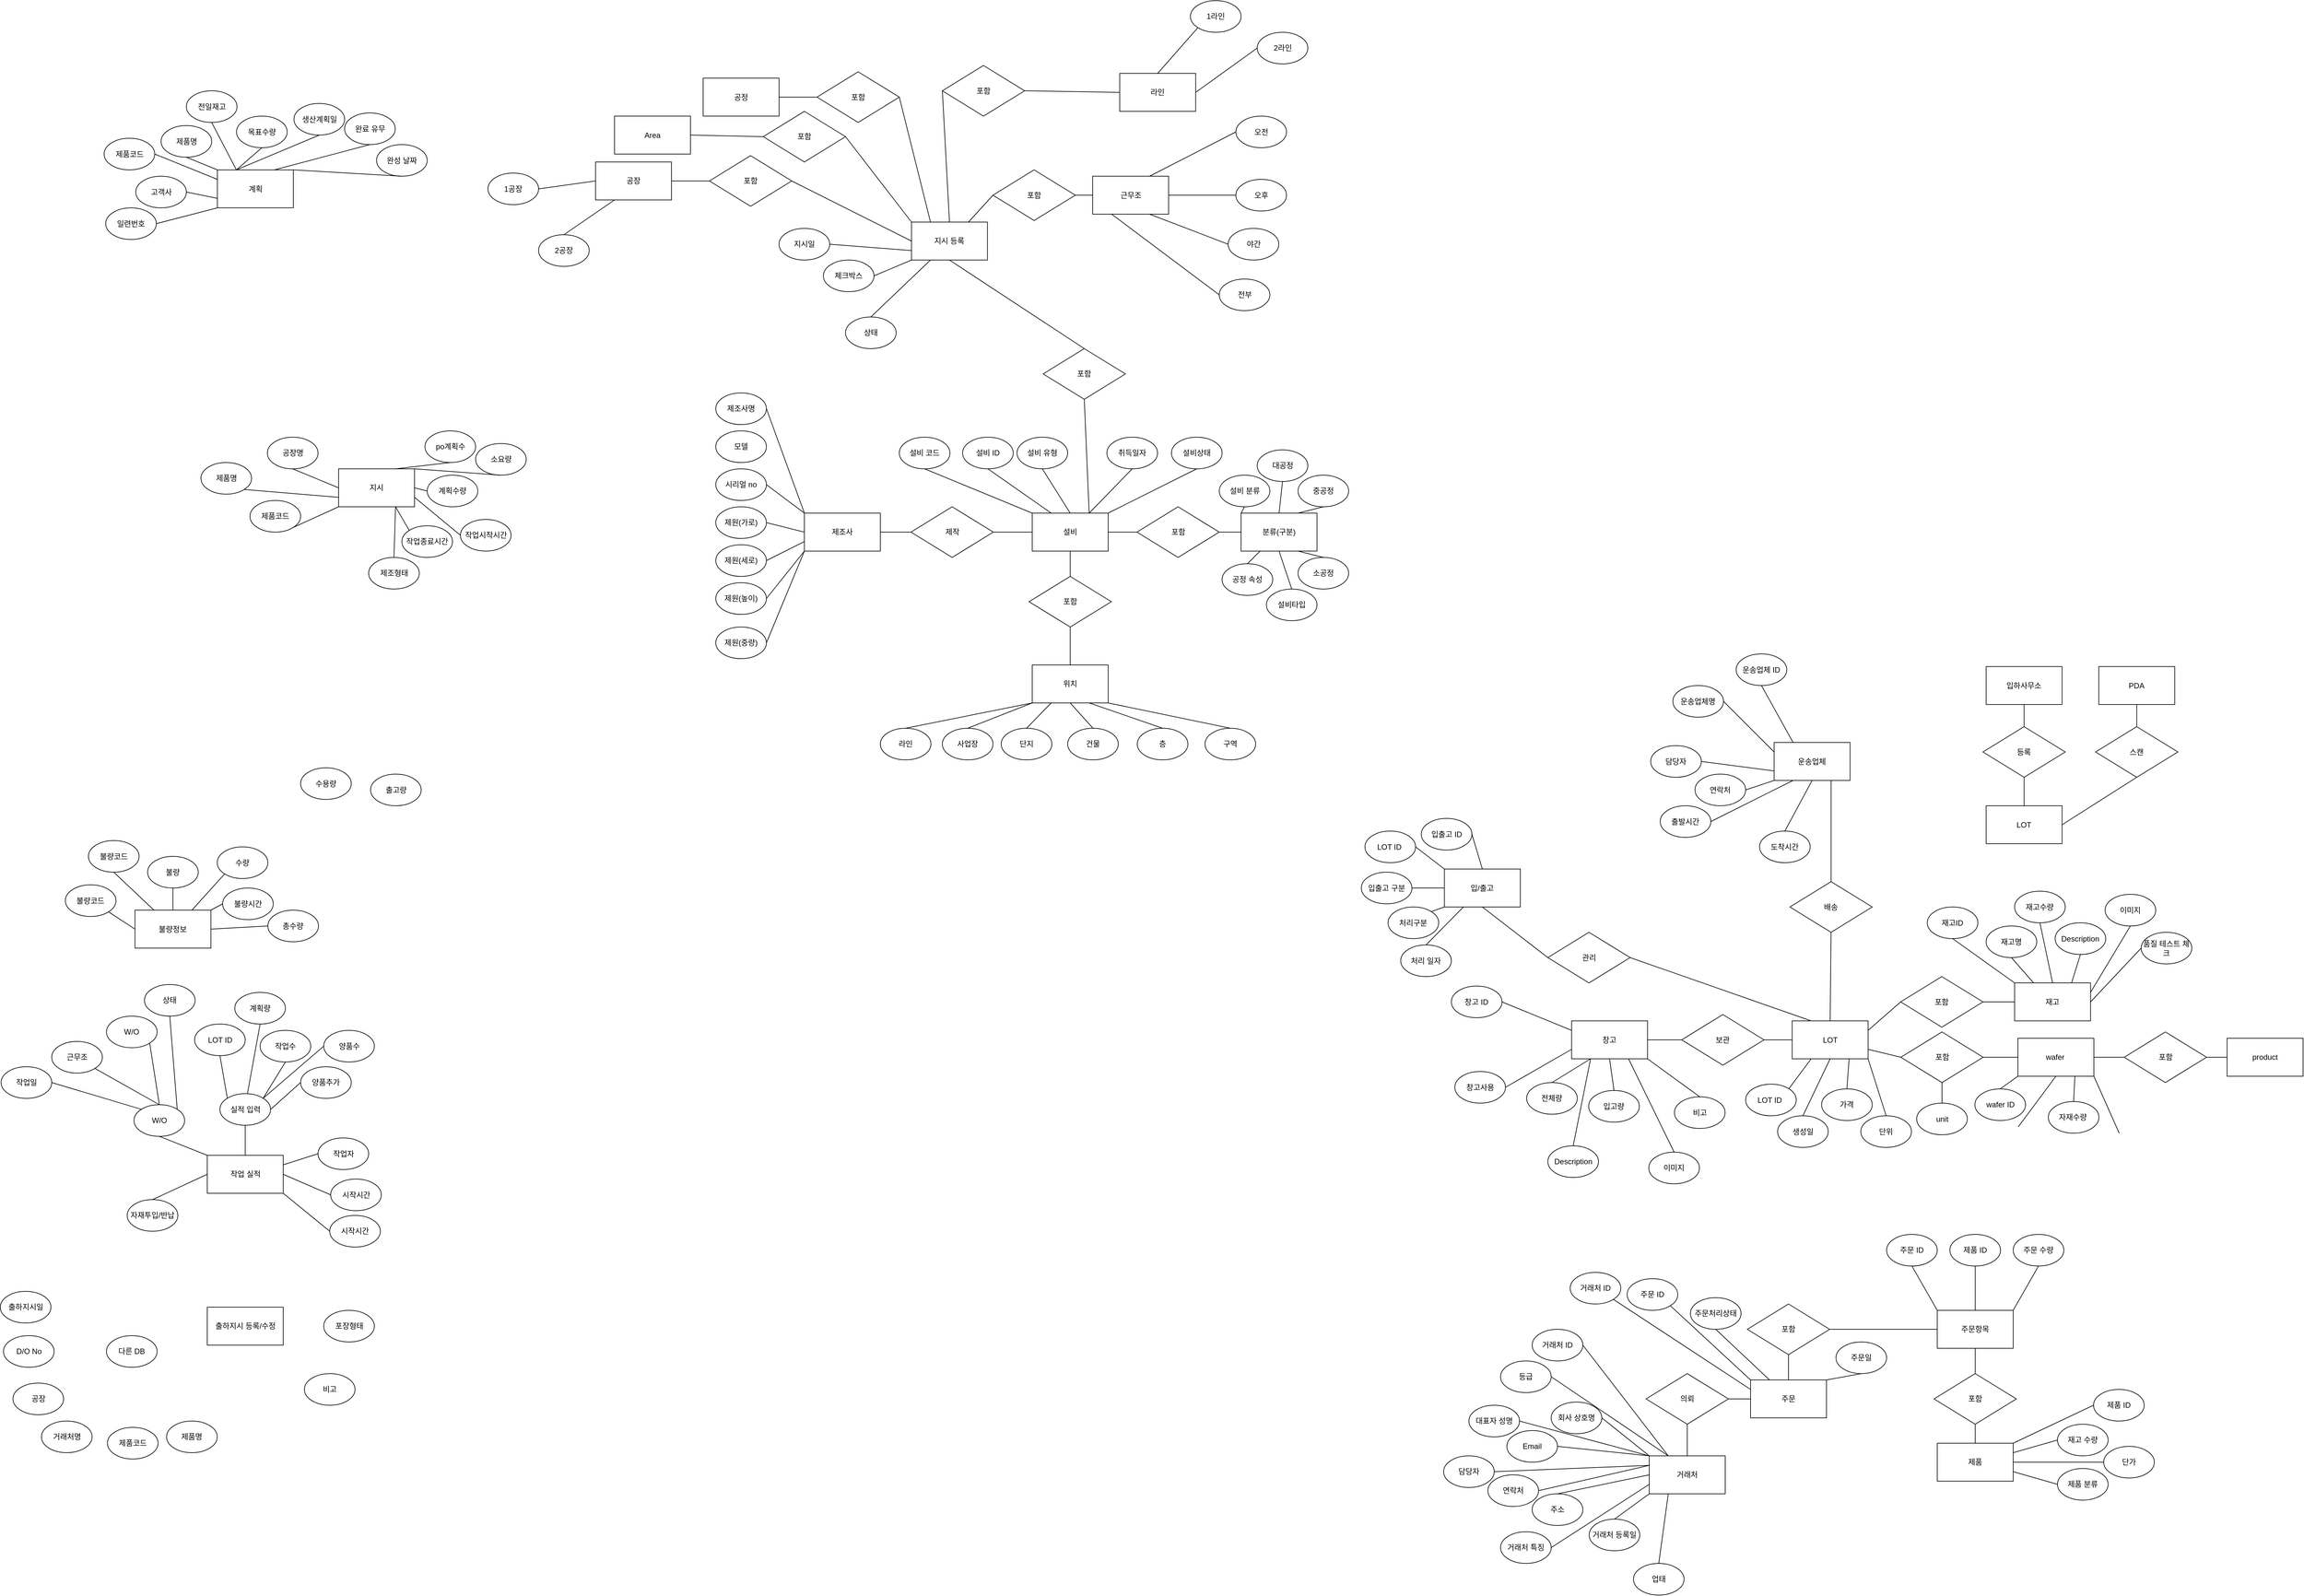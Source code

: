 <mxfile version="13.6.10" type="device"><diagram id="BPhS4az_54W832TzqJhh" name="Page-1"><mxGraphModel dx="1504" dy="682" grid="1" gridSize="10" guides="1" tooltips="1" connect="1" arrows="1" fold="1" page="1" pageScale="1" pageWidth="2339" pageHeight="3300" math="0" shadow="0"><root><mxCell id="0"/><mxCell id="1" parent="0"/><mxCell id="CAmX5X9evz8ZosKB3d3C-1" value="계획" style="rounded=0;whiteSpace=wrap;html=1;" vertex="1" parent="1"><mxGeometry x="392.5" y="267.5" width="120" height="60" as="geometry"/></mxCell><mxCell id="CAmX5X9evz8ZosKB3d3C-2" value="주문" style="rounded=0;whiteSpace=wrap;html=1;" vertex="1" parent="1"><mxGeometry x="2815" y="2180" width="120" height="60" as="geometry"/></mxCell><mxCell id="CAmX5X9evz8ZosKB3d3C-3" value="창고" style="rounded=0;whiteSpace=wrap;html=1;" vertex="1" parent="1"><mxGeometry x="2532.25" y="1612.5" width="120" height="60" as="geometry"/></mxCell><mxCell id="CAmX5X9evz8ZosKB3d3C-4" value="거래처" style="rounded=0;whiteSpace=wrap;html=1;" vertex="1" parent="1"><mxGeometry x="2655" y="2300" width="120" height="60" as="geometry"/></mxCell><mxCell id="CAmX5X9evz8ZosKB3d3C-5" value="의뢰" style="rhombus;whiteSpace=wrap;html=1;" vertex="1" parent="1"><mxGeometry x="2650" y="2170" width="130" height="80" as="geometry"/></mxCell><mxCell id="CAmX5X9evz8ZosKB3d3C-6" value="" style="endArrow=none;html=1;entryX=0;entryY=0.5;entryDx=0;entryDy=0;exitX=1;exitY=0.5;exitDx=0;exitDy=0;" edge="1" parent="1" source="CAmX5X9evz8ZosKB3d3C-5" target="CAmX5X9evz8ZosKB3d3C-2"><mxGeometry width="50" height="50" relative="1" as="geometry"><mxPoint x="3235" y="2398" as="sourcePoint"/><mxPoint x="3305" y="2398" as="targetPoint"/></mxGeometry></mxCell><mxCell id="CAmX5X9evz8ZosKB3d3C-7" value="주문항목" style="rounded=0;whiteSpace=wrap;html=1;" vertex="1" parent="1"><mxGeometry x="3110" y="2070" width="120" height="60" as="geometry"/></mxCell><mxCell id="CAmX5X9evz8ZosKB3d3C-8" value="포함" style="rhombus;whiteSpace=wrap;html=1;" vertex="1" parent="1"><mxGeometry x="2810" y="2060" width="130" height="80" as="geometry"/></mxCell><mxCell id="CAmX5X9evz8ZosKB3d3C-9" value="" style="endArrow=none;html=1;entryX=0;entryY=0.5;entryDx=0;entryDy=0;exitX=1;exitY=0.5;exitDx=0;exitDy=0;" edge="1" parent="1" source="CAmX5X9evz8ZosKB3d3C-8" target="CAmX5X9evz8ZosKB3d3C-7"><mxGeometry width="50" height="50" relative="1" as="geometry"><mxPoint x="2590" y="2220.0" as="sourcePoint"/><mxPoint x="2680" y="2230.0" as="targetPoint"/></mxGeometry></mxCell><mxCell id="CAmX5X9evz8ZosKB3d3C-10" value="" style="endArrow=none;html=1;entryX=0.5;entryY=1;entryDx=0;entryDy=0;exitX=0.5;exitY=0;exitDx=0;exitDy=0;" edge="1" parent="1" source="CAmX5X9evz8ZosKB3d3C-2" target="CAmX5X9evz8ZosKB3d3C-8"><mxGeometry width="50" height="50" relative="1" as="geometry"><mxPoint x="2802.5" y="1930.0" as="sourcePoint"/><mxPoint x="2892.5" y="1940.0" as="targetPoint"/></mxGeometry></mxCell><mxCell id="CAmX5X9evz8ZosKB3d3C-11" value="포함" style="rhombus;whiteSpace=wrap;html=1;" vertex="1" parent="1"><mxGeometry x="3105" y="2170" width="130" height="80" as="geometry"/></mxCell><mxCell id="CAmX5X9evz8ZosKB3d3C-12" value="제품" style="rounded=0;whiteSpace=wrap;html=1;" vertex="1" parent="1"><mxGeometry x="3110" y="2280" width="120" height="60" as="geometry"/></mxCell><mxCell id="CAmX5X9evz8ZosKB3d3C-13" value="" style="endArrow=none;html=1;entryX=0.5;entryY=1;entryDx=0;entryDy=0;exitX=0.5;exitY=0;exitDx=0;exitDy=0;" edge="1" parent="1" source="CAmX5X9evz8ZosKB3d3C-11" target="CAmX5X9evz8ZosKB3d3C-7"><mxGeometry width="50" height="50" relative="1" as="geometry"><mxPoint x="3080" y="2290" as="sourcePoint"/><mxPoint x="3130" y="2240" as="targetPoint"/></mxGeometry></mxCell><mxCell id="CAmX5X9evz8ZosKB3d3C-14" value="" style="endArrow=none;html=1;entryX=0.5;entryY=0;entryDx=0;entryDy=0;exitX=0.5;exitY=1;exitDx=0;exitDy=0;" edge="1" parent="1" source="CAmX5X9evz8ZosKB3d3C-11" target="CAmX5X9evz8ZosKB3d3C-12"><mxGeometry width="50" height="50" relative="1" as="geometry"><mxPoint x="3185" y="2260" as="sourcePoint"/><mxPoint x="3240" y="2110" as="targetPoint"/></mxGeometry></mxCell><mxCell id="CAmX5X9evz8ZosKB3d3C-15" value="운송업체" style="rounded=0;whiteSpace=wrap;html=1;" vertex="1" parent="1"><mxGeometry x="2852.25" y="1172.5" width="120" height="60" as="geometry"/></mxCell><mxCell id="CAmX5X9evz8ZosKB3d3C-16" value="배송" style="rhombus;whiteSpace=wrap;html=1;" vertex="1" parent="1"><mxGeometry x="2877.25" y="1392.5" width="130" height="80" as="geometry"/></mxCell><mxCell id="CAmX5X9evz8ZosKB3d3C-17" value="" style="endArrow=none;html=1;entryX=0.5;entryY=0;entryDx=0;entryDy=0;exitX=0.75;exitY=1;exitDx=0;exitDy=0;" edge="1" parent="1" source="CAmX5X9evz8ZosKB3d3C-15" target="CAmX5X9evz8ZosKB3d3C-16"><mxGeometry width="50" height="50" relative="1" as="geometry"><mxPoint x="3132.25" y="598.5" as="sourcePoint"/><mxPoint x="3172.25" y="1142.5" as="targetPoint"/></mxGeometry></mxCell><mxCell id="CAmX5X9evz8ZosKB3d3C-18" value="" style="endArrow=none;html=1;entryX=0.5;entryY=1;entryDx=0;entryDy=0;exitX=0.5;exitY=0;exitDx=0;exitDy=0;" edge="1" parent="1" source="CAmX5X9evz8ZosKB3d3C-21" target="CAmX5X9evz8ZosKB3d3C-16"><mxGeometry width="50" height="50" relative="1" as="geometry"><mxPoint x="3022.25" y="1262.5" as="sourcePoint"/><mxPoint x="2844.75" y="648.5" as="targetPoint"/></mxGeometry></mxCell><mxCell id="CAmX5X9evz8ZosKB3d3C-19" value="관리" style="rhombus;whiteSpace=wrap;html=1;" vertex="1" parent="1"><mxGeometry x="2494.75" y="1472.5" width="130" height="80" as="geometry"/></mxCell><mxCell id="CAmX5X9evz8ZosKB3d3C-20" value="" style="endArrow=none;html=1;entryX=1;entryY=0.5;entryDx=0;entryDy=0;exitX=0.25;exitY=0;exitDx=0;exitDy=0;" edge="1" parent="1" source="CAmX5X9evz8ZosKB3d3C-21" target="CAmX5X9evz8ZosKB3d3C-19"><mxGeometry width="50" height="50" relative="1" as="geometry"><mxPoint x="2764.75" y="1498.5" as="sourcePoint"/><mxPoint x="2772.25" y="1578.5" as="targetPoint"/></mxGeometry></mxCell><mxCell id="CAmX5X9evz8ZosKB3d3C-21" value="LOT" style="rounded=0;whiteSpace=wrap;html=1;" vertex="1" parent="1"><mxGeometry x="2880.75" y="1612.5" width="120" height="60" as="geometry"/></mxCell><mxCell id="CAmX5X9evz8ZosKB3d3C-22" value="보관" style="rhombus;whiteSpace=wrap;html=1;" vertex="1" parent="1"><mxGeometry x="2706.25" y="1602.5" width="130" height="80" as="geometry"/></mxCell><mxCell id="CAmX5X9evz8ZosKB3d3C-23" value="" style="endArrow=none;html=1;entryX=0;entryY=0.5;entryDx=0;entryDy=0;exitX=1;exitY=0.5;exitDx=0;exitDy=0;" edge="1" parent="1" source="CAmX5X9evz8ZosKB3d3C-22" target="CAmX5X9evz8ZosKB3d3C-21"><mxGeometry width="50" height="50" relative="1" as="geometry"><mxPoint x="2836.75" y="1647.5" as="sourcePoint"/><mxPoint x="2689.75" y="1517.5" as="targetPoint"/></mxGeometry></mxCell><mxCell id="CAmX5X9evz8ZosKB3d3C-24" value="" style="endArrow=none;html=1;entryX=0.5;entryY=1;entryDx=0;entryDy=0;exitX=0.5;exitY=0;exitDx=0;exitDy=0;" edge="1" parent="1" source="CAmX5X9evz8ZosKB3d3C-4" target="CAmX5X9evz8ZosKB3d3C-5"><mxGeometry width="50" height="50" relative="1" as="geometry"><mxPoint x="2790" y="2460" as="sourcePoint"/><mxPoint x="3105" y="2460" as="targetPoint"/></mxGeometry></mxCell><mxCell id="CAmX5X9evz8ZosKB3d3C-25" value="회사 상호명" style="ellipse;whiteSpace=wrap;html=1;" vertex="1" parent="1"><mxGeometry x="2500" y="2215" width="80" height="50" as="geometry"/></mxCell><mxCell id="CAmX5X9evz8ZosKB3d3C-26" value="대표자 성명" style="ellipse;whiteSpace=wrap;html=1;" vertex="1" parent="1"><mxGeometry x="2370" y="2220" width="80" height="50" as="geometry"/></mxCell><mxCell id="CAmX5X9evz8ZosKB3d3C-27" value="거래처 ID" style="ellipse;whiteSpace=wrap;html=1;" vertex="1" parent="1"><mxGeometry x="2470" y="2100" width="80" height="50" as="geometry"/></mxCell><mxCell id="CAmX5X9evz8ZosKB3d3C-28" value="담당자" style="ellipse;whiteSpace=wrap;html=1;" vertex="1" parent="1"><mxGeometry x="2330" y="2300" width="80" height="50" as="geometry"/></mxCell><mxCell id="CAmX5X9evz8ZosKB3d3C-29" value="연락처" style="ellipse;whiteSpace=wrap;html=1;" vertex="1" parent="1"><mxGeometry x="2400" y="2330" width="80" height="50" as="geometry"/></mxCell><mxCell id="CAmX5X9evz8ZosKB3d3C-30" value="거래처 특징" style="ellipse;whiteSpace=wrap;html=1;" vertex="1" parent="1"><mxGeometry x="2420" y="2420" width="80" height="50" as="geometry"/></mxCell><mxCell id="CAmX5X9evz8ZosKB3d3C-31" value="Email" style="ellipse;whiteSpace=wrap;html=1;" vertex="1" parent="1"><mxGeometry x="2430" y="2260" width="80" height="50" as="geometry"/></mxCell><mxCell id="CAmX5X9evz8ZosKB3d3C-32" value="등급" style="ellipse;whiteSpace=wrap;html=1;" vertex="1" parent="1"><mxGeometry x="2420" y="2150" width="80" height="50" as="geometry"/></mxCell><mxCell id="CAmX5X9evz8ZosKB3d3C-33" value="주소" style="ellipse;whiteSpace=wrap;html=1;" vertex="1" parent="1"><mxGeometry x="2470" y="2360" width="80" height="50" as="geometry"/></mxCell><mxCell id="CAmX5X9evz8ZosKB3d3C-34" value="운송업체명" style="ellipse;whiteSpace=wrap;html=1;" vertex="1" parent="1"><mxGeometry x="2692.25" y="1082.5" width="80" height="50" as="geometry"/></mxCell><mxCell id="CAmX5X9evz8ZosKB3d3C-35" value="운송업체 ID" style="ellipse;whiteSpace=wrap;html=1;" vertex="1" parent="1"><mxGeometry x="2792.25" y="1032.5" width="80" height="50" as="geometry"/></mxCell><mxCell id="CAmX5X9evz8ZosKB3d3C-36" value="담당자" style="ellipse;whiteSpace=wrap;html=1;" vertex="1" parent="1"><mxGeometry x="2657.25" y="1177.5" width="80" height="50" as="geometry"/></mxCell><mxCell id="CAmX5X9evz8ZosKB3d3C-37" value="연락처" style="ellipse;whiteSpace=wrap;html=1;" vertex="1" parent="1"><mxGeometry x="2727.25" y="1222.5" width="80" height="50" as="geometry"/></mxCell><mxCell id="CAmX5X9evz8ZosKB3d3C-38" value="주문 ID" style="ellipse;whiteSpace=wrap;html=1;" vertex="1" parent="1"><mxGeometry x="3030" y="1950" width="80" height="50" as="geometry"/></mxCell><mxCell id="CAmX5X9evz8ZosKB3d3C-39" value="제품 ID" style="ellipse;whiteSpace=wrap;html=1;" vertex="1" parent="1"><mxGeometry x="3130" y="1950" width="80" height="50" as="geometry"/></mxCell><mxCell id="CAmX5X9evz8ZosKB3d3C-40" value="주문 수량" style="ellipse;whiteSpace=wrap;html=1;" vertex="1" parent="1"><mxGeometry x="3230" y="1950" width="80" height="50" as="geometry"/></mxCell><mxCell id="CAmX5X9evz8ZosKB3d3C-41" value="제품 ID" style="ellipse;whiteSpace=wrap;html=1;" vertex="1" parent="1"><mxGeometry x="3357" y="2195" width="80" height="50" as="geometry"/></mxCell><mxCell id="CAmX5X9evz8ZosKB3d3C-42" value="주문일" style="ellipse;whiteSpace=wrap;html=1;" vertex="1" parent="1"><mxGeometry x="2950" y="2120" width="80" height="50" as="geometry"/></mxCell><mxCell id="CAmX5X9evz8ZosKB3d3C-43" value="주문 ID" style="ellipse;whiteSpace=wrap;html=1;" vertex="1" parent="1"><mxGeometry x="2620" y="2020" width="80" height="50" as="geometry"/></mxCell><mxCell id="CAmX5X9evz8ZosKB3d3C-44" value="재고 수량" style="ellipse;whiteSpace=wrap;html=1;" vertex="1" parent="1"><mxGeometry x="3300" y="2250" width="80" height="50" as="geometry"/></mxCell><mxCell id="CAmX5X9evz8ZosKB3d3C-45" value="단가" style="ellipse;whiteSpace=wrap;html=1;" vertex="1" parent="1"><mxGeometry x="3373" y="2285" width="80" height="50" as="geometry"/></mxCell><mxCell id="CAmX5X9evz8ZosKB3d3C-46" value="제품 분류" style="ellipse;whiteSpace=wrap;html=1;" vertex="1" parent="1"><mxGeometry x="3300" y="2320" width="80" height="50" as="geometry"/></mxCell><mxCell id="CAmX5X9evz8ZosKB3d3C-47" value="입출고 ID" style="ellipse;whiteSpace=wrap;html=1;" vertex="1" parent="1"><mxGeometry x="2294.75" y="1292.5" width="80" height="50" as="geometry"/></mxCell><mxCell id="CAmX5X9evz8ZosKB3d3C-48" value="재고명" style="ellipse;whiteSpace=wrap;html=1;" vertex="1" parent="1"><mxGeometry x="3187.25" y="1462.5" width="80" height="50" as="geometry"/></mxCell><mxCell id="CAmX5X9evz8ZosKB3d3C-49" value="거래처 등록일" style="ellipse;whiteSpace=wrap;html=1;" vertex="1" parent="1"><mxGeometry x="2560" y="2400" width="80" height="50" as="geometry"/></mxCell><mxCell id="CAmX5X9evz8ZosKB3d3C-50" value="입/출고" style="rounded=0;whiteSpace=wrap;html=1;" vertex="1" parent="1"><mxGeometry x="2331.25" y="1372.5" width="120" height="60" as="geometry"/></mxCell><mxCell id="CAmX5X9evz8ZosKB3d3C-51" value="" style="endArrow=none;html=1;entryX=0.5;entryY=1;entryDx=0;entryDy=0;exitX=0;exitY=0.5;exitDx=0;exitDy=0;" edge="1" parent="1" source="CAmX5X9evz8ZosKB3d3C-19" target="CAmX5X9evz8ZosKB3d3C-50"><mxGeometry width="50" height="50" relative="1" as="geometry"><mxPoint x="2552.25" y="1232.5" as="sourcePoint"/><mxPoint x="2502.25" y="1232.5" as="targetPoint"/></mxGeometry></mxCell><mxCell id="CAmX5X9evz8ZosKB3d3C-52" value="창고 ID" style="ellipse;whiteSpace=wrap;html=1;" vertex="1" parent="1"><mxGeometry x="2342.25" y="1557.5" width="80" height="50" as="geometry"/></mxCell><mxCell id="CAmX5X9evz8ZosKB3d3C-53" value="창고사용" style="ellipse;whiteSpace=wrap;html=1;" vertex="1" parent="1"><mxGeometry x="2347.75" y="1692.5" width="80" height="50" as="geometry"/></mxCell><mxCell id="CAmX5X9evz8ZosKB3d3C-54" value="비고" style="ellipse;whiteSpace=wrap;html=1;" vertex="1" parent="1"><mxGeometry x="2694.75" y="1732.5" width="80" height="50" as="geometry"/></mxCell><mxCell id="CAmX5X9evz8ZosKB3d3C-55" value="입고량" style="ellipse;whiteSpace=wrap;html=1;" vertex="1" parent="1"><mxGeometry x="2559.25" y="1722.5" width="80" height="50" as="geometry"/></mxCell><mxCell id="CAmX5X9evz8ZosKB3d3C-56" value="" style="endArrow=none;html=1;entryX=1;entryY=0.5;entryDx=0;entryDy=0;exitX=0;exitY=0.5;exitDx=0;exitDy=0;" edge="1" parent="1" source="CAmX5X9evz8ZosKB3d3C-22" target="CAmX5X9evz8ZosKB3d3C-3"><mxGeometry width="50" height="50" relative="1" as="geometry"><mxPoint x="2812.25" y="1647.5" as="sourcePoint"/><mxPoint x="2922.25" y="1637.5" as="targetPoint"/></mxGeometry></mxCell><mxCell id="CAmX5X9evz8ZosKB3d3C-57" value="입출고 구분" style="ellipse;whiteSpace=wrap;html=1;" vertex="1" parent="1"><mxGeometry x="2200" y="1377.5" width="80" height="50" as="geometry"/></mxCell><mxCell id="CAmX5X9evz8ZosKB3d3C-58" value="처리 일자" style="ellipse;whiteSpace=wrap;html=1;" vertex="1" parent="1"><mxGeometry x="2262.25" y="1492.5" width="80" height="50" as="geometry"/></mxCell><mxCell id="CAmX5X9evz8ZosKB3d3C-59" value="처리구분" style="ellipse;whiteSpace=wrap;html=1;" vertex="1" parent="1"><mxGeometry x="2242.25" y="1432.5" width="80" height="50" as="geometry"/></mxCell><mxCell id="CAmX5X9evz8ZosKB3d3C-60" value="포함" style="rhombus;whiteSpace=wrap;html=1;" vertex="1" parent="1"><mxGeometry x="3052.5" y="1630" width="130" height="80" as="geometry"/></mxCell><mxCell id="CAmX5X9evz8ZosKB3d3C-61" value="LOT ID&amp;nbsp;" style="ellipse;whiteSpace=wrap;html=1;" vertex="1" parent="1"><mxGeometry x="2807.25" y="1712.5" width="80" height="50" as="geometry"/></mxCell><mxCell id="CAmX5X9evz8ZosKB3d3C-62" value="" style="endArrow=none;html=1;entryX=1;entryY=0.75;entryDx=0;entryDy=0;exitX=0;exitY=0.5;exitDx=0;exitDy=0;" edge="1" parent="1" source="CAmX5X9evz8ZosKB3d3C-60" target="CAmX5X9evz8ZosKB3d3C-21"><mxGeometry width="50" height="50" relative="1" as="geometry"><mxPoint x="2950.75" y="1622.5" as="sourcePoint"/><mxPoint x="2780.75" y="1262.5" as="targetPoint"/></mxGeometry></mxCell><mxCell id="CAmX5X9evz8ZosKB3d3C-63" value="" style="endArrow=none;html=1;entryX=0;entryY=0.5;entryDx=0;entryDy=0;exitX=1;exitY=0.5;exitDx=0;exitDy=0;" edge="1" parent="1" source="CAmX5X9evz8ZosKB3d3C-60" target="CAmX5X9evz8ZosKB3d3C-65"><mxGeometry width="50" height="50" relative="1" as="geometry"><mxPoint x="3062.5" y="1640" as="sourcePoint"/><mxPoint x="3232.5" y="1670" as="targetPoint"/></mxGeometry></mxCell><mxCell id="CAmX5X9evz8ZosKB3d3C-64" value="" style="endArrow=none;html=1;entryX=1;entryY=0.25;entryDx=0;entryDy=0;exitX=0;exitY=0.5;exitDx=0;exitDy=0;" edge="1" parent="1" source="CAmX5X9evz8ZosKB3d3C-68" target="CAmX5X9evz8ZosKB3d3C-21"><mxGeometry width="50" height="50" relative="1" as="geometry"><mxPoint x="3052.25" y="1592.5" as="sourcePoint"/><mxPoint x="3010.75" y="1667.5" as="targetPoint"/></mxGeometry></mxCell><mxCell id="CAmX5X9evz8ZosKB3d3C-65" value="wafer&amp;nbsp;" style="rounded=0;whiteSpace=wrap;html=1;" vertex="1" parent="1"><mxGeometry x="3237.5" y="1640" width="120" height="60" as="geometry"/></mxCell><mxCell id="CAmX5X9evz8ZosKB3d3C-66" value="Description" style="ellipse;whiteSpace=wrap;html=1;" vertex="1" parent="1"><mxGeometry x="3296.25" y="1457.5" width="80" height="50" as="geometry"/></mxCell><mxCell id="CAmX5X9evz8ZosKB3d3C-67" value="재고" style="rounded=0;whiteSpace=wrap;html=1;" vertex="1" parent="1"><mxGeometry x="3232.25" y="1552.5" width="120" height="60" as="geometry"/></mxCell><mxCell id="CAmX5X9evz8ZosKB3d3C-68" value="포함" style="rhombus;whiteSpace=wrap;html=1;" vertex="1" parent="1"><mxGeometry x="3052.25" y="1542.5" width="130" height="80" as="geometry"/></mxCell><mxCell id="CAmX5X9evz8ZosKB3d3C-69" value="" style="endArrow=none;html=1;entryX=0;entryY=0.5;entryDx=0;entryDy=0;exitX=1;exitY=0.5;exitDx=0;exitDy=0;" edge="1" parent="1" source="CAmX5X9evz8ZosKB3d3C-68" target="CAmX5X9evz8ZosKB3d3C-67"><mxGeometry width="50" height="50" relative="1" as="geometry"><mxPoint x="3062.25" y="1552.5" as="sourcePoint"/><mxPoint x="3010.75" y="1552.5" as="targetPoint"/></mxGeometry></mxCell><mxCell id="CAmX5X9evz8ZosKB3d3C-70" value="Description" style="ellipse;whiteSpace=wrap;html=1;" vertex="1" parent="1"><mxGeometry x="2494.75" y="1810" width="80" height="50" as="geometry"/></mxCell><mxCell id="CAmX5X9evz8ZosKB3d3C-71" value="wafer ID" style="ellipse;whiteSpace=wrap;html=1;" vertex="1" parent="1"><mxGeometry x="3169.5" y="1720" width="80" height="50" as="geometry"/></mxCell><mxCell id="CAmX5X9evz8ZosKB3d3C-72" value="재고ID" style="ellipse;whiteSpace=wrap;html=1;" vertex="1" parent="1"><mxGeometry x="3094.25" y="1432.5" width="80" height="50" as="geometry"/></mxCell><mxCell id="CAmX5X9evz8ZosKB3d3C-73" value="" style="endArrow=none;html=1;entryX=0.25;entryY=0;entryDx=0;entryDy=0;exitX=0.5;exitY=1;exitDx=0;exitDy=0;" edge="1" parent="1" source="CAmX5X9evz8ZosKB3d3C-35" target="CAmX5X9evz8ZosKB3d3C-15"><mxGeometry width="50" height="50" relative="1" as="geometry"><mxPoint x="2789.75" y="1122.5" as="sourcePoint"/><mxPoint x="2834.75" y="1122.5" as="targetPoint"/></mxGeometry></mxCell><mxCell id="CAmX5X9evz8ZosKB3d3C-74" value="" style="endArrow=none;html=1;entryX=1;entryY=0.5;entryDx=0;entryDy=0;exitX=0;exitY=0.25;exitDx=0;exitDy=0;" edge="1" parent="1" source="CAmX5X9evz8ZosKB3d3C-15" target="CAmX5X9evz8ZosKB3d3C-34"><mxGeometry width="50" height="50" relative="1" as="geometry"><mxPoint x="2992.25" y="1222.5" as="sourcePoint"/><mxPoint x="3037.25" y="1222.5" as="targetPoint"/></mxGeometry></mxCell><mxCell id="CAmX5X9evz8ZosKB3d3C-75" value="" style="endArrow=none;html=1;entryX=1;entryY=0.5;entryDx=0;entryDy=0;exitX=0;exitY=0.75;exitDx=0;exitDy=0;" edge="1" parent="1" source="CAmX5X9evz8ZosKB3d3C-15" target="CAmX5X9evz8ZosKB3d3C-36"><mxGeometry width="50" height="50" relative="1" as="geometry"><mxPoint x="3002.25" y="1232.5" as="sourcePoint"/><mxPoint x="3047.25" y="1232.5" as="targetPoint"/></mxGeometry></mxCell><mxCell id="CAmX5X9evz8ZosKB3d3C-76" value="" style="endArrow=none;html=1;entryX=1;entryY=0.5;entryDx=0;entryDy=0;exitX=0;exitY=1;exitDx=0;exitDy=0;" edge="1" parent="1" source="CAmX5X9evz8ZosKB3d3C-15" target="CAmX5X9evz8ZosKB3d3C-37"><mxGeometry width="50" height="50" relative="1" as="geometry"><mxPoint x="3012.25" y="1242.5" as="sourcePoint"/><mxPoint x="3057.25" y="1242.5" as="targetPoint"/></mxGeometry></mxCell><mxCell id="CAmX5X9evz8ZosKB3d3C-79" value="" style="endArrow=none;html=1;entryX=0.25;entryY=1;entryDx=0;entryDy=0;exitX=1;exitY=0;exitDx=0;exitDy=0;" edge="1" parent="1" source="CAmX5X9evz8ZosKB3d3C-61" target="CAmX5X9evz8ZosKB3d3C-21"><mxGeometry width="50" height="50" relative="1" as="geometry"><mxPoint x="2843.25" y="1752.5" as="sourcePoint"/><mxPoint x="2920.75" y="1682.5" as="targetPoint"/></mxGeometry></mxCell><mxCell id="CAmX5X9evz8ZosKB3d3C-80" value="" style="endArrow=none;html=1;entryX=0.5;entryY=0;entryDx=0;entryDy=0;exitX=0;exitY=1;exitDx=0;exitDy=0;" edge="1" parent="1" source="CAmX5X9evz8ZosKB3d3C-65" target="CAmX5X9evz8ZosKB3d3C-71"><mxGeometry width="50" height="50" relative="1" as="geometry"><mxPoint x="3046" y="1780" as="sourcePoint"/><mxPoint x="2977.5" y="1710" as="targetPoint"/></mxGeometry></mxCell><mxCell id="CAmX5X9evz8ZosKB3d3C-81" value="" style="endArrow=none;html=1;entryX=0.5;entryY=0;entryDx=0;entryDy=0;exitX=0.5;exitY=1;exitDx=0;exitDy=0;" edge="1" parent="1" source="CAmX5X9evz8ZosKB3d3C-65"><mxGeometry width="50" height="50" relative="1" as="geometry"><mxPoint x="3287.5" y="1720" as="sourcePoint"/><mxPoint x="3238" y="1780" as="targetPoint"/></mxGeometry></mxCell><mxCell id="CAmX5X9evz8ZosKB3d3C-82" value="" style="endArrow=none;html=1;entryX=0;entryY=0;entryDx=0;entryDy=0;exitX=0.5;exitY=1;exitDx=0;exitDy=0;" edge="1" parent="1" source="CAmX5X9evz8ZosKB3d3C-72" target="CAmX5X9evz8ZosKB3d3C-67"><mxGeometry width="50" height="50" relative="1" as="geometry"><mxPoint x="3242.25" y="1712.5" as="sourcePoint"/><mxPoint x="3222.25" y="1772.5" as="targetPoint"/></mxGeometry></mxCell><mxCell id="CAmX5X9evz8ZosKB3d3C-83" value="" style="endArrow=none;html=1;entryX=0.25;entryY=0;entryDx=0;entryDy=0;exitX=0.5;exitY=1;exitDx=0;exitDy=0;" edge="1" parent="1" source="CAmX5X9evz8ZosKB3d3C-48" target="CAmX5X9evz8ZosKB3d3C-67"><mxGeometry width="50" height="50" relative="1" as="geometry"><mxPoint x="3252.25" y="1722.5" as="sourcePoint"/><mxPoint x="3232.25" y="1782.5" as="targetPoint"/></mxGeometry></mxCell><mxCell id="CAmX5X9evz8ZosKB3d3C-84" value="" style="endArrow=none;html=1;entryX=0.75;entryY=0;entryDx=0;entryDy=0;exitX=0.5;exitY=1;exitDx=0;exitDy=0;" edge="1" parent="1" source="CAmX5X9evz8ZosKB3d3C-66" target="CAmX5X9evz8ZosKB3d3C-67"><mxGeometry width="50" height="50" relative="1" as="geometry"><mxPoint x="3272.25" y="1522.5" as="sourcePoint"/><mxPoint x="3272.25" y="1562.5" as="targetPoint"/></mxGeometry></mxCell><mxCell id="CAmX5X9evz8ZosKB3d3C-85" style="edgeStyle=orthogonalEdgeStyle;rounded=0;orthogonalLoop=1;jettySize=auto;html=1;exitX=0.5;exitY=1;exitDx=0;exitDy=0;" edge="1" parent="1" source="CAmX5X9evz8ZosKB3d3C-34" target="CAmX5X9evz8ZosKB3d3C-34"><mxGeometry relative="1" as="geometry"/></mxCell><mxCell id="CAmX5X9evz8ZosKB3d3C-86" value="" style="endArrow=none;html=1;entryX=0.5;entryY=0;entryDx=0;entryDy=0;exitX=1;exitY=0.5;exitDx=0;exitDy=0;" edge="1" parent="1" source="CAmX5X9evz8ZosKB3d3C-47" target="CAmX5X9evz8ZosKB3d3C-50"><mxGeometry width="50" height="50" relative="1" as="geometry"><mxPoint x="2222.89" y="1336.5" as="sourcePoint"/><mxPoint x="2341.25" y="1382.5" as="targetPoint"/></mxGeometry></mxCell><mxCell id="CAmX5X9evz8ZosKB3d3C-87" value="" style="endArrow=none;html=1;entryX=0;entryY=0.5;entryDx=0;entryDy=0;exitX=1;exitY=0.5;exitDx=0;exitDy=0;" edge="1" parent="1" source="CAmX5X9evz8ZosKB3d3C-57" target="CAmX5X9evz8ZosKB3d3C-50"><mxGeometry width="50" height="50" relative="1" as="geometry"><mxPoint x="2311.25" y="1397.5" as="sourcePoint"/><mxPoint x="2341.25" y="1397.5" as="targetPoint"/></mxGeometry></mxCell><mxCell id="CAmX5X9evz8ZosKB3d3C-88" value="" style="endArrow=none;html=1;entryX=0.25;entryY=1;entryDx=0;entryDy=0;exitX=0.5;exitY=0;exitDx=0;exitDy=0;" edge="1" parent="1" source="CAmX5X9evz8ZosKB3d3C-58" target="CAmX5X9evz8ZosKB3d3C-50"><mxGeometry width="50" height="50" relative="1" as="geometry"><mxPoint x="2311.25" y="1457.5" as="sourcePoint"/><mxPoint x="2341.25" y="1442.5" as="targetPoint"/></mxGeometry></mxCell><mxCell id="CAmX5X9evz8ZosKB3d3C-89" value="" style="endArrow=none;html=1;exitX=1;exitY=0;exitDx=0;exitDy=0;entryX=0;entryY=1;entryDx=0;entryDy=0;" edge="1" parent="1" source="CAmX5X9evz8ZosKB3d3C-59" target="CAmX5X9evz8ZosKB3d3C-50"><mxGeometry width="50" height="50" relative="1" as="geometry"><mxPoint x="2301.25" y="1537.5" as="sourcePoint"/><mxPoint x="2346.25" y="1432.5" as="targetPoint"/></mxGeometry></mxCell><mxCell id="CAmX5X9evz8ZosKB3d3C-90" value="도착시간" style="ellipse;whiteSpace=wrap;html=1;" vertex="1" parent="1"><mxGeometry x="2829.25" y="1312.5" width="80" height="50" as="geometry"/></mxCell><mxCell id="CAmX5X9evz8ZosKB3d3C-91" value="" style="endArrow=none;html=1;entryX=0.5;entryY=0;entryDx=0;entryDy=0;exitX=0.5;exitY=1;exitDx=0;exitDy=0;" edge="1" parent="1" source="CAmX5X9evz8ZosKB3d3C-15" target="CAmX5X9evz8ZosKB3d3C-90"><mxGeometry width="50" height="50" relative="1" as="geometry"><mxPoint x="2862.25" y="1242.5" as="sourcePoint"/><mxPoint x="2827.25" y="1257.5" as="targetPoint"/></mxGeometry></mxCell><mxCell id="CAmX5X9evz8ZosKB3d3C-92" value="출발시간" style="ellipse;whiteSpace=wrap;html=1;" vertex="1" parent="1"><mxGeometry x="2672.25" y="1272.5" width="80" height="50" as="geometry"/></mxCell><mxCell id="CAmX5X9evz8ZosKB3d3C-93" value="" style="endArrow=none;html=1;entryX=1;entryY=0.5;entryDx=0;entryDy=0;exitX=0.25;exitY=1;exitDx=0;exitDy=0;" edge="1" parent="1" source="CAmX5X9evz8ZosKB3d3C-15" target="CAmX5X9evz8ZosKB3d3C-92"><mxGeometry width="50" height="50" relative="1" as="geometry"><mxPoint x="2862.25" y="1270" as="sourcePoint"/><mxPoint x="2757.25" y="1425" as="targetPoint"/></mxGeometry></mxCell><mxCell id="CAmX5X9evz8ZosKB3d3C-94" value="전체량" style="ellipse;whiteSpace=wrap;html=1;" vertex="1" parent="1"><mxGeometry x="2461.25" y="1710" width="80" height="50" as="geometry"/></mxCell><mxCell id="CAmX5X9evz8ZosKB3d3C-95" value="출고량" style="ellipse;whiteSpace=wrap;html=1;" vertex="1" parent="1"><mxGeometry x="634.5" y="1222.5" width="80" height="50" as="geometry"/></mxCell><mxCell id="CAmX5X9evz8ZosKB3d3C-96" value="" style="endArrow=none;html=1;entryX=1;entryY=0.5;entryDx=0;entryDy=0;exitX=0;exitY=0.25;exitDx=0;exitDy=0;" edge="1" parent="1" source="CAmX5X9evz8ZosKB3d3C-3" target="CAmX5X9evz8ZosKB3d3C-52"><mxGeometry width="50" height="50" relative="1" as="geometry"><mxPoint x="2542.25" y="1622.5" as="sourcePoint"/><mxPoint x="2452.25" y="1587.5" as="targetPoint"/></mxGeometry></mxCell><mxCell id="CAmX5X9evz8ZosKB3d3C-97" value="" style="endArrow=none;html=1;entryX=1;entryY=0.5;entryDx=0;entryDy=0;exitX=0;exitY=0.75;exitDx=0;exitDy=0;" edge="1" parent="1" source="CAmX5X9evz8ZosKB3d3C-3" target="CAmX5X9evz8ZosKB3d3C-53"><mxGeometry width="50" height="50" relative="1" as="geometry"><mxPoint x="2542.25" y="1652.5" as="sourcePoint"/><mxPoint x="2447.25" y="1677.5" as="targetPoint"/></mxGeometry></mxCell><mxCell id="CAmX5X9evz8ZosKB3d3C-98" value="" style="endArrow=none;html=1;entryX=0.5;entryY=0;entryDx=0;entryDy=0;exitX=0.25;exitY=1;exitDx=0;exitDy=0;" edge="1" parent="1" source="CAmX5X9evz8ZosKB3d3C-3" target="CAmX5X9evz8ZosKB3d3C-94"><mxGeometry width="50" height="50" relative="1" as="geometry"><mxPoint x="2542.25" y="1667.5" as="sourcePoint"/><mxPoint x="2503.278" y="1699.976" as="targetPoint"/></mxGeometry></mxCell><mxCell id="CAmX5X9evz8ZosKB3d3C-99" value="" style="endArrow=none;html=1;entryX=0.5;entryY=0;entryDx=0;entryDy=0;exitX=0.5;exitY=1;exitDx=0;exitDy=0;" edge="1" parent="1" source="CAmX5X9evz8ZosKB3d3C-3" target="CAmX5X9evz8ZosKB3d3C-55"><mxGeometry width="50" height="50" relative="1" as="geometry"><mxPoint x="2572.25" y="1682.5" as="sourcePoint"/><mxPoint x="2522.25" y="1742.5" as="targetPoint"/></mxGeometry></mxCell><mxCell id="CAmX5X9evz8ZosKB3d3C-100" value="" style="endArrow=none;html=1;entryX=0.5;entryY=0;entryDx=0;entryDy=0;exitX=0.75;exitY=1;exitDx=0;exitDy=0;" edge="1" parent="1" source="CAmX5X9evz8ZosKB3d3C-3" target="CAmX5X9evz8ZosKB3d3C-127"><mxGeometry width="50" height="50" relative="1" as="geometry"><mxPoint x="2602.25" y="1682.5" as="sourcePoint"/><mxPoint x="2664.75" y="1782.5" as="targetPoint"/></mxGeometry></mxCell><mxCell id="CAmX5X9evz8ZosKB3d3C-101" value="" style="endArrow=none;html=1;entryX=0.5;entryY=0;entryDx=0;entryDy=0;exitX=1;exitY=1;exitDx=0;exitDy=0;" edge="1" parent="1" source="CAmX5X9evz8ZosKB3d3C-3" target="CAmX5X9evz8ZosKB3d3C-54"><mxGeometry width="50" height="50" relative="1" as="geometry"><mxPoint x="2632.25" y="1682.5" as="sourcePoint"/><mxPoint x="2647.25" y="1742.5" as="targetPoint"/></mxGeometry></mxCell><mxCell id="CAmX5X9evz8ZosKB3d3C-102" value="" style="endArrow=none;html=1;exitX=0.5;exitY=1;exitDx=0;exitDy=0;" edge="1" parent="1" source="CAmX5X9evz8ZosKB3d3C-42"><mxGeometry width="50" height="50" relative="1" as="geometry"><mxPoint x="2950" y="2110" as="sourcePoint"/><mxPoint x="2935" y="2180" as="targetPoint"/></mxGeometry></mxCell><mxCell id="CAmX5X9evz8ZosKB3d3C-103" value="" style="endArrow=none;html=1;entryX=0;entryY=0;entryDx=0;entryDy=0;exitX=1;exitY=1;exitDx=0;exitDy=0;" edge="1" parent="1" source="CAmX5X9evz8ZosKB3d3C-43" target="CAmX5X9evz8ZosKB3d3C-2"><mxGeometry width="50" height="50" relative="1" as="geometry"><mxPoint x="2960" y="2120" as="sourcePoint"/><mxPoint x="3130" y="2120" as="targetPoint"/></mxGeometry></mxCell><mxCell id="CAmX5X9evz8ZosKB3d3C-104" value="" style="endArrow=none;html=1;entryX=0.25;entryY=0;entryDx=0;entryDy=0;exitX=1;exitY=0.5;exitDx=0;exitDy=0;" edge="1" parent="1" source="CAmX5X9evz8ZosKB3d3C-27" target="CAmX5X9evz8ZosKB3d3C-4"><mxGeometry width="50" height="50" relative="1" as="geometry"><mxPoint x="2790" y="2220" as="sourcePoint"/><mxPoint x="2825" y="2220" as="targetPoint"/></mxGeometry></mxCell><mxCell id="CAmX5X9evz8ZosKB3d3C-105" value="" style="endArrow=none;html=1;entryX=0.25;entryY=0;entryDx=0;entryDy=0;exitX=1;exitY=0.5;exitDx=0;exitDy=0;" edge="1" parent="1" source="CAmX5X9evz8ZosKB3d3C-32" target="CAmX5X9evz8ZosKB3d3C-4"><mxGeometry width="50" height="50" relative="1" as="geometry"><mxPoint x="2630" y="2275" as="sourcePoint"/><mxPoint x="2695" y="2310" as="targetPoint"/></mxGeometry></mxCell><mxCell id="CAmX5X9evz8ZosKB3d3C-106" value="" style="endArrow=none;html=1;entryX=0;entryY=0;entryDx=0;entryDy=0;exitX=1;exitY=0.5;exitDx=0;exitDy=0;" edge="1" parent="1" source="CAmX5X9evz8ZosKB3d3C-25" target="CAmX5X9evz8ZosKB3d3C-4"><mxGeometry width="50" height="50" relative="1" as="geometry"><mxPoint x="2630" y="2335" as="sourcePoint"/><mxPoint x="2665" y="2310" as="targetPoint"/></mxGeometry></mxCell><mxCell id="CAmX5X9evz8ZosKB3d3C-107" value="" style="endArrow=none;html=1;entryX=0;entryY=0;entryDx=0;entryDy=0;exitX=1;exitY=0.5;exitDx=0;exitDy=0;" edge="1" parent="1" source="CAmX5X9evz8ZosKB3d3C-26" target="CAmX5X9evz8ZosKB3d3C-4"><mxGeometry width="50" height="50" relative="1" as="geometry"><mxPoint x="2600" y="2375" as="sourcePoint"/><mxPoint x="2665" y="2325" as="targetPoint"/></mxGeometry></mxCell><mxCell id="CAmX5X9evz8ZosKB3d3C-108" value="" style="endArrow=none;html=1;entryX=0;entryY=0;entryDx=0;entryDy=0;exitX=1;exitY=0.5;exitDx=0;exitDy=0;" edge="1" parent="1" source="CAmX5X9evz8ZosKB3d3C-31" target="CAmX5X9evz8ZosKB3d3C-4"><mxGeometry width="50" height="50" relative="1" as="geometry"><mxPoint x="2520" y="2325" as="sourcePoint"/><mxPoint x="2665" y="2310" as="targetPoint"/></mxGeometry></mxCell><mxCell id="CAmX5X9evz8ZosKB3d3C-109" value="" style="endArrow=none;html=1;entryX=0;entryY=0.25;entryDx=0;entryDy=0;exitX=1;exitY=0.5;exitDx=0;exitDy=0;" edge="1" parent="1" source="CAmX5X9evz8ZosKB3d3C-28" target="CAmX5X9evz8ZosKB3d3C-4"><mxGeometry width="50" height="50" relative="1" as="geometry"><mxPoint x="2458.528" y="2357.476" as="sourcePoint"/><mxPoint x="2665" y="2325" as="targetPoint"/></mxGeometry></mxCell><mxCell id="CAmX5X9evz8ZosKB3d3C-110" value="" style="endArrow=none;html=1;entryX=0;entryY=0.25;entryDx=0;entryDy=0;exitX=1;exitY=0.5;exitDx=0;exitDy=0;" edge="1" parent="1" source="CAmX5X9evz8ZosKB3d3C-29" target="CAmX5X9evz8ZosKB3d3C-4"><mxGeometry width="50" height="50" relative="1" as="geometry"><mxPoint x="2420" y="2335" as="sourcePoint"/><mxPoint x="2665" y="2325" as="targetPoint"/></mxGeometry></mxCell><mxCell id="CAmX5X9evz8ZosKB3d3C-111" value="" style="endArrow=none;html=1;exitX=0.5;exitY=0;exitDx=0;exitDy=0;entryX=0;entryY=0.5;entryDx=0;entryDy=0;" edge="1" parent="1" source="CAmX5X9evz8ZosKB3d3C-33" target="CAmX5X9evz8ZosKB3d3C-4"><mxGeometry width="50" height="50" relative="1" as="geometry"><mxPoint x="2490" y="2365" as="sourcePoint"/><mxPoint x="2620" y="2360" as="targetPoint"/></mxGeometry></mxCell><mxCell id="CAmX5X9evz8ZosKB3d3C-112" value="" style="endArrow=none;html=1;exitX=1;exitY=0.5;exitDx=0;exitDy=0;entryX=0;entryY=0.75;entryDx=0;entryDy=0;" edge="1" parent="1" source="CAmX5X9evz8ZosKB3d3C-30" target="CAmX5X9evz8ZosKB3d3C-4"><mxGeometry width="50" height="50" relative="1" as="geometry"><mxPoint x="2520" y="2370" as="sourcePoint"/><mxPoint x="2665" y="2340" as="targetPoint"/></mxGeometry></mxCell><mxCell id="CAmX5X9evz8ZosKB3d3C-113" value="" style="endArrow=none;html=1;exitX=0.5;exitY=0;exitDx=0;exitDy=0;entryX=0;entryY=1;entryDx=0;entryDy=0;" edge="1" parent="1" source="CAmX5X9evz8ZosKB3d3C-49" target="CAmX5X9evz8ZosKB3d3C-4"><mxGeometry width="50" height="50" relative="1" as="geometry"><mxPoint x="2530" y="2380" as="sourcePoint"/><mxPoint x="2675" y="2350" as="targetPoint"/></mxGeometry></mxCell><mxCell id="CAmX5X9evz8ZosKB3d3C-114" value="거래처 ID" style="ellipse;whiteSpace=wrap;html=1;" vertex="1" parent="1"><mxGeometry x="2530" y="2010" width="80" height="50" as="geometry"/></mxCell><mxCell id="CAmX5X9evz8ZosKB3d3C-115" value="" style="endArrow=none;html=1;entryX=0;entryY=0.25;entryDx=0;entryDy=0;exitX=1;exitY=1;exitDx=0;exitDy=0;" edge="1" parent="1" source="CAmX5X9evz8ZosKB3d3C-114" target="CAmX5X9evz8ZosKB3d3C-2"><mxGeometry width="50" height="50" relative="1" as="geometry"><mxPoint x="2773.284" y="2102.678" as="sourcePoint"/><mxPoint x="2825" y="2190" as="targetPoint"/></mxGeometry></mxCell><mxCell id="CAmX5X9evz8ZosKB3d3C-116" value="주문처리상태" style="ellipse;whiteSpace=wrap;html=1;" vertex="1" parent="1"><mxGeometry x="2720" y="2050" width="80" height="50" as="geometry"/></mxCell><mxCell id="CAmX5X9evz8ZosKB3d3C-117" value="" style="endArrow=none;html=1;entryX=0.25;entryY=0;entryDx=0;entryDy=0;exitX=0.5;exitY=1;exitDx=0;exitDy=0;" edge="1" parent="1" source="CAmX5X9evz8ZosKB3d3C-116" target="CAmX5X9evz8ZosKB3d3C-2"><mxGeometry width="50" height="50" relative="1" as="geometry"><mxPoint x="2653.284" y="2042.678" as="sourcePoint"/><mxPoint x="2825" y="2190" as="targetPoint"/></mxGeometry></mxCell><mxCell id="CAmX5X9evz8ZosKB3d3C-118" value="" style="endArrow=none;html=1;entryX=0.5;entryY=1;entryDx=0;entryDy=0;exitX=0;exitY=0;exitDx=0;exitDy=0;" edge="1" parent="1" source="CAmX5X9evz8ZosKB3d3C-7" target="CAmX5X9evz8ZosKB3d3C-38"><mxGeometry width="50" height="50" relative="1" as="geometry"><mxPoint x="2578.451" y="2052.573" as="sourcePoint"/><mxPoint x="2825" y="2205" as="targetPoint"/></mxGeometry></mxCell><mxCell id="CAmX5X9evz8ZosKB3d3C-119" value="" style="endArrow=none;html=1;entryX=0.5;entryY=1;entryDx=0;entryDy=0;exitX=0.5;exitY=0;exitDx=0;exitDy=0;" edge="1" parent="1" source="CAmX5X9evz8ZosKB3d3C-7" target="CAmX5X9evz8ZosKB3d3C-39"><mxGeometry width="50" height="50" relative="1" as="geometry"><mxPoint x="3120" y="2080" as="sourcePoint"/><mxPoint x="3080" y="2010" as="targetPoint"/></mxGeometry></mxCell><mxCell id="CAmX5X9evz8ZosKB3d3C-120" value="" style="endArrow=none;html=1;exitX=1;exitY=0;exitDx=0;exitDy=0;entryX=0.5;entryY=1;entryDx=0;entryDy=0;" edge="1" parent="1" source="CAmX5X9evz8ZosKB3d3C-7" target="CAmX5X9evz8ZosKB3d3C-40"><mxGeometry width="50" height="50" relative="1" as="geometry"><mxPoint x="3180" y="2080" as="sourcePoint"/><mxPoint x="3270" y="2010" as="targetPoint"/></mxGeometry></mxCell><mxCell id="CAmX5X9evz8ZosKB3d3C-121" value="" style="endArrow=none;html=1;exitX=1;exitY=0;exitDx=0;exitDy=0;entryX=0;entryY=0.5;entryDx=0;entryDy=0;" edge="1" parent="1" source="CAmX5X9evz8ZosKB3d3C-12" target="CAmX5X9evz8ZosKB3d3C-41"><mxGeometry width="50" height="50" relative="1" as="geometry"><mxPoint x="3240" y="2080" as="sourcePoint"/><mxPoint x="3280" y="2010" as="targetPoint"/></mxGeometry></mxCell><mxCell id="CAmX5X9evz8ZosKB3d3C-122" value="" style="endArrow=none;html=1;exitX=1;exitY=0.25;exitDx=0;exitDy=0;entryX=0;entryY=0.5;entryDx=0;entryDy=0;" edge="1" parent="1" source="CAmX5X9evz8ZosKB3d3C-12" target="CAmX5X9evz8ZosKB3d3C-44"><mxGeometry width="50" height="50" relative="1" as="geometry"><mxPoint x="3240" y="2290" as="sourcePoint"/><mxPoint x="3367" y="2230" as="targetPoint"/></mxGeometry></mxCell><mxCell id="CAmX5X9evz8ZosKB3d3C-123" value="" style="endArrow=none;html=1;exitX=1;exitY=0.5;exitDx=0;exitDy=0;entryX=0;entryY=0.5;entryDx=0;entryDy=0;" edge="1" parent="1" source="CAmX5X9evz8ZosKB3d3C-12" target="CAmX5X9evz8ZosKB3d3C-45"><mxGeometry width="50" height="50" relative="1" as="geometry"><mxPoint x="3240" y="2305" as="sourcePoint"/><mxPoint x="3310" y="2285" as="targetPoint"/></mxGeometry></mxCell><mxCell id="CAmX5X9evz8ZosKB3d3C-124" value="" style="endArrow=none;html=1;exitX=1;exitY=0.75;exitDx=0;exitDy=0;entryX=0;entryY=0.5;entryDx=0;entryDy=0;" edge="1" parent="1" source="CAmX5X9evz8ZosKB3d3C-12" target="CAmX5X9evz8ZosKB3d3C-46"><mxGeometry width="50" height="50" relative="1" as="geometry"><mxPoint x="3240" y="2320" as="sourcePoint"/><mxPoint x="3383" y="2320" as="targetPoint"/></mxGeometry></mxCell><mxCell id="CAmX5X9evz8ZosKB3d3C-125" value="이미지" style="ellipse;whiteSpace=wrap;html=1;" vertex="1" parent="1"><mxGeometry x="3375.25" y="1412.5" width="80" height="50" as="geometry"/></mxCell><mxCell id="CAmX5X9evz8ZosKB3d3C-126" value="" style="endArrow=none;html=1;entryX=1;entryY=0.25;entryDx=0;entryDy=0;exitX=0.5;exitY=1;exitDx=0;exitDy=0;" edge="1" parent="1" source="CAmX5X9evz8ZosKB3d3C-125" target="CAmX5X9evz8ZosKB3d3C-67"><mxGeometry width="50" height="50" relative="1" as="geometry"><mxPoint x="3392.25" y="1522.5" as="sourcePoint"/><mxPoint x="3362.25" y="1562.5" as="targetPoint"/></mxGeometry></mxCell><mxCell id="CAmX5X9evz8ZosKB3d3C-127" value="이미지" style="ellipse;whiteSpace=wrap;html=1;" vertex="1" parent="1"><mxGeometry x="2654.25" y="1820" width="80" height="50" as="geometry"/></mxCell><mxCell id="CAmX5X9evz8ZosKB3d3C-128" value="" style="endArrow=none;html=1;entryX=1;entryY=1;entryDx=0;entryDy=0;exitX=0.5;exitY=0;exitDx=0;exitDy=0;" edge="1" parent="1" target="CAmX5X9evz8ZosKB3d3C-65"><mxGeometry width="50" height="50" relative="1" as="geometry"><mxPoint x="3397.5" y="1790" as="sourcePoint"/><mxPoint x="3367.5" y="1575" as="targetPoint"/></mxGeometry></mxCell><mxCell id="CAmX5X9evz8ZosKB3d3C-129" value="LOT ID&amp;nbsp;" style="ellipse;whiteSpace=wrap;html=1;" vertex="1" parent="1"><mxGeometry x="2205.75" y="1312.5" width="80" height="50" as="geometry"/></mxCell><mxCell id="CAmX5X9evz8ZosKB3d3C-130" value="" style="endArrow=none;html=1;exitX=1;exitY=0.5;exitDx=0;exitDy=0;entryX=0;entryY=0;entryDx=0;entryDy=0;" edge="1" parent="1" source="CAmX5X9evz8ZosKB3d3C-129" target="CAmX5X9evz8ZosKB3d3C-50"><mxGeometry width="50" height="50" relative="1" as="geometry"><mxPoint x="2281.25" y="1432.5" as="sourcePoint"/><mxPoint x="2351.25" y="1452.5" as="targetPoint"/></mxGeometry></mxCell><mxCell id="CAmX5X9evz8ZosKB3d3C-131" value="가격" style="ellipse;whiteSpace=wrap;html=1;" vertex="1" parent="1"><mxGeometry x="2927.25" y="1720" width="80" height="50" as="geometry"/></mxCell><mxCell id="CAmX5X9evz8ZosKB3d3C-132" value="" style="endArrow=none;html=1;entryX=0.75;entryY=1;entryDx=0;entryDy=0;exitX=0.5;exitY=0;exitDx=0;exitDy=0;" edge="1" parent="1" source="CAmX5X9evz8ZosKB3d3C-131" target="CAmX5X9evz8ZosKB3d3C-21"><mxGeometry width="50" height="50" relative="1" as="geometry"><mxPoint x="2949.75" y="1762.5" as="sourcePoint"/><mxPoint x="2950.75" y="1682.5" as="targetPoint"/></mxGeometry></mxCell><mxCell id="CAmX5X9evz8ZosKB3d3C-137" value="수용량" style="ellipse;whiteSpace=wrap;html=1;" vertex="1" parent="1"><mxGeometry x="524" y="1212.5" width="80" height="50" as="geometry"/></mxCell><mxCell id="CAmX5X9evz8ZosKB3d3C-138" value="" style="endArrow=none;html=1;entryX=0.5;entryY=0;entryDx=0;entryDy=0;exitX=0.25;exitY=1;exitDx=0;exitDy=0;" edge="1" parent="1" source="CAmX5X9evz8ZosKB3d3C-3" target="CAmX5X9evz8ZosKB3d3C-70"><mxGeometry width="50" height="50" relative="1" as="geometry"><mxPoint x="2572.25" y="1682.5" as="sourcePoint"/><mxPoint x="2554.25" y="1772.5" as="targetPoint"/></mxGeometry></mxCell><mxCell id="CAmX5X9evz8ZosKB3d3C-140" value="완성 날짜" style="ellipse;whiteSpace=wrap;html=1;" vertex="1" parent="1"><mxGeometry x="644" y="227.5" width="80" height="50" as="geometry"/></mxCell><mxCell id="CAmX5X9evz8ZosKB3d3C-141" value="일련번호" style="ellipse;whiteSpace=wrap;html=1;" vertex="1" parent="1"><mxGeometry x="216" y="327.5" width="80" height="50" as="geometry"/></mxCell><mxCell id="CAmX5X9evz8ZosKB3d3C-144" value="업태" style="ellipse;whiteSpace=wrap;html=1;" vertex="1" parent="1"><mxGeometry x="2630" y="2470" width="80" height="50" as="geometry"/></mxCell><mxCell id="CAmX5X9evz8ZosKB3d3C-145" value="제조사" style="rounded=0;whiteSpace=wrap;html=1;" vertex="1" parent="1"><mxGeometry x="1320" y="810" width="120" height="60" as="geometry"/></mxCell><mxCell id="CAmX5X9evz8ZosKB3d3C-146" value="" style="endArrow=none;html=1;exitX=0.5;exitY=0;exitDx=0;exitDy=0;entryX=0.25;entryY=1;entryDx=0;entryDy=0;" edge="1" parent="1" source="CAmX5X9evz8ZosKB3d3C-144" target="CAmX5X9evz8ZosKB3d3C-4"><mxGeometry width="50" height="50" relative="1" as="geometry"><mxPoint x="2610" y="2410" as="sourcePoint"/><mxPoint x="2665" y="2370" as="targetPoint"/></mxGeometry></mxCell><mxCell id="CAmX5X9evz8ZosKB3d3C-148" value="입하사무소" style="rounded=0;whiteSpace=wrap;html=1;" vertex="1" parent="1"><mxGeometry x="3187.25" y="1052.5" width="120" height="60" as="geometry"/></mxCell><mxCell id="CAmX5X9evz8ZosKB3d3C-149" value="LOT" style="rounded=0;whiteSpace=wrap;html=1;" vertex="1" parent="1"><mxGeometry x="3187.25" y="1272.5" width="120" height="60" as="geometry"/></mxCell><mxCell id="CAmX5X9evz8ZosKB3d3C-150" value="" style="endArrow=none;html=1;entryX=0.5;entryY=1;entryDx=0;entryDy=0;exitX=0.5;exitY=0;exitDx=0;exitDy=0;" edge="1" parent="1" source="CAmX5X9evz8ZosKB3d3C-153" target="CAmX5X9evz8ZosKB3d3C-148"><mxGeometry width="50" height="50" relative="1" as="geometry"><mxPoint x="3247.25" y="1162.5" as="sourcePoint"/><mxPoint x="3467.25" y="1142.5" as="targetPoint"/></mxGeometry></mxCell><mxCell id="CAmX5X9evz8ZosKB3d3C-151" value="" style="endArrow=none;html=1;entryX=0.5;entryY=0;entryDx=0;entryDy=0;exitX=0.5;exitY=1;exitDx=0;exitDy=0;" edge="1" parent="1" source="CAmX5X9evz8ZosKB3d3C-153" target="CAmX5X9evz8ZosKB3d3C-149"><mxGeometry width="50" height="50" relative="1" as="geometry"><mxPoint x="3247.25" y="1212.5" as="sourcePoint"/><mxPoint x="3257.25" y="1122.5" as="targetPoint"/></mxGeometry></mxCell><mxCell id="CAmX5X9evz8ZosKB3d3C-152" value="PDA" style="rounded=0;whiteSpace=wrap;html=1;" vertex="1" parent="1"><mxGeometry x="3365.25" y="1052.5" width="120" height="60" as="geometry"/></mxCell><mxCell id="CAmX5X9evz8ZosKB3d3C-153" value="등록" style="rhombus;whiteSpace=wrap;html=1;" vertex="1" parent="1"><mxGeometry x="3182.25" y="1147.5" width="130" height="80" as="geometry"/></mxCell><mxCell id="CAmX5X9evz8ZosKB3d3C-154" value="스캔" style="rhombus;whiteSpace=wrap;html=1;" vertex="1" parent="1"><mxGeometry x="3360.25" y="1147.5" width="130" height="80" as="geometry"/></mxCell><mxCell id="CAmX5X9evz8ZosKB3d3C-155" value="" style="endArrow=none;html=1;entryX=0.5;entryY=1;entryDx=0;entryDy=0;exitX=0.5;exitY=0;exitDx=0;exitDy=0;" edge="1" parent="1" source="CAmX5X9evz8ZosKB3d3C-154" target="CAmX5X9evz8ZosKB3d3C-152"><mxGeometry width="50" height="50" relative="1" as="geometry"><mxPoint x="3257.25" y="1157.5" as="sourcePoint"/><mxPoint x="3257.25" y="1122.5" as="targetPoint"/></mxGeometry></mxCell><mxCell id="CAmX5X9evz8ZosKB3d3C-156" value="" style="endArrow=none;html=1;entryX=0.5;entryY=1;entryDx=0;entryDy=0;exitX=1;exitY=0.5;exitDx=0;exitDy=0;" edge="1" parent="1" source="CAmX5X9evz8ZosKB3d3C-149" target="CAmX5X9evz8ZosKB3d3C-154"><mxGeometry width="50" height="50" relative="1" as="geometry"><mxPoint x="3425.25" y="1267.5" as="sourcePoint"/><mxPoint x="3267.25" y="1132.5" as="targetPoint"/></mxGeometry></mxCell><mxCell id="CAmX5X9evz8ZosKB3d3C-159" value="완료 유무" style="ellipse;whiteSpace=wrap;html=1;" vertex="1" parent="1"><mxGeometry x="593.5" y="177.5" width="80" height="50" as="geometry"/></mxCell><mxCell id="CAmX5X9evz8ZosKB3d3C-166" value="" style="endArrow=none;html=1;exitX=1;exitY=0.5;exitDx=0;exitDy=0;entryX=0;entryY=1;entryDx=0;entryDy=0;" edge="1" parent="1" source="CAmX5X9evz8ZosKB3d3C-141" target="CAmX5X9evz8ZosKB3d3C-1"><mxGeometry width="50" height="50" relative="1" as="geometry"><mxPoint x="565" y="307.5" as="sourcePoint"/><mxPoint x="522.5" y="307.5" as="targetPoint"/></mxGeometry></mxCell><mxCell id="CAmX5X9evz8ZosKB3d3C-168" value="" style="endArrow=none;html=1;exitX=0.5;exitY=1;exitDx=0;exitDy=0;entryX=0.75;entryY=0;entryDx=0;entryDy=0;" edge="1" parent="1" source="CAmX5X9evz8ZosKB3d3C-159" target="CAmX5X9evz8ZosKB3d3C-1"><mxGeometry width="50" height="50" relative="1" as="geometry"><mxPoint x="585" y="327.5" as="sourcePoint"/><mxPoint x="542.5" y="327.5" as="targetPoint"/></mxGeometry></mxCell><mxCell id="CAmX5X9evz8ZosKB3d3C-169" value="" style="endArrow=none;html=1;exitX=0.5;exitY=1;exitDx=0;exitDy=0;entryX=1;entryY=0;entryDx=0;entryDy=0;" edge="1" parent="1" source="CAmX5X9evz8ZosKB3d3C-140" target="CAmX5X9evz8ZosKB3d3C-1"><mxGeometry width="50" height="50" relative="1" as="geometry"><mxPoint x="593" y="167.5" as="sourcePoint"/><mxPoint x="492.5" y="277.5" as="targetPoint"/></mxGeometry></mxCell><mxCell id="CAmX5X9evz8ZosKB3d3C-170" value="설비" style="rounded=0;whiteSpace=wrap;html=1;" vertex="1" parent="1"><mxGeometry x="1680" y="810" width="120" height="60" as="geometry"/></mxCell><mxCell id="CAmX5X9evz8ZosKB3d3C-171" value="위치" style="rounded=0;whiteSpace=wrap;html=1;" vertex="1" parent="1"><mxGeometry x="1680" y="1050" width="120" height="60" as="geometry"/></mxCell><mxCell id="CAmX5X9evz8ZosKB3d3C-172" value="분류(구분)" style="rounded=0;whiteSpace=wrap;html=1;" vertex="1" parent="1"><mxGeometry x="2010" y="810" width="120" height="60" as="geometry"/></mxCell><mxCell id="CAmX5X9evz8ZosKB3d3C-173" value="" style="endArrow=none;html=1;exitX=0;exitY=0.5;exitDx=0;exitDy=0;entryX=1;entryY=0.5;entryDx=0;entryDy=0;" edge="1" parent="1" source="CAmX5X9evz8ZosKB3d3C-174" target="CAmX5X9evz8ZosKB3d3C-145"><mxGeometry width="50" height="50" relative="1" as="geometry"><mxPoint x="1600" y="660" as="sourcePoint"/><mxPoint x="1437.5" y="770" as="targetPoint"/></mxGeometry></mxCell><mxCell id="CAmX5X9evz8ZosKB3d3C-174" value="제작" style="rhombus;whiteSpace=wrap;html=1;" vertex="1" parent="1"><mxGeometry x="1488.5" y="800" width="130" height="80" as="geometry"/></mxCell><mxCell id="CAmX5X9evz8ZosKB3d3C-175" value="" style="endArrow=none;html=1;exitX=0;exitY=0.5;exitDx=0;exitDy=0;entryX=1;entryY=0.5;entryDx=0;entryDy=0;" edge="1" parent="1" source="CAmX5X9evz8ZosKB3d3C-170" target="CAmX5X9evz8ZosKB3d3C-174"><mxGeometry width="50" height="50" relative="1" as="geometry"><mxPoint x="1498.5" y="850" as="sourcePoint"/><mxPoint x="1450" y="850" as="targetPoint"/></mxGeometry></mxCell><mxCell id="CAmX5X9evz8ZosKB3d3C-176" value="포함" style="rhombus;whiteSpace=wrap;html=1;" vertex="1" parent="1"><mxGeometry x="1675" y="910" width="130" height="80" as="geometry"/></mxCell><mxCell id="CAmX5X9evz8ZosKB3d3C-177" value="" style="endArrow=none;html=1;exitX=0.5;exitY=1;exitDx=0;exitDy=0;entryX=0.5;entryY=0;entryDx=0;entryDy=0;" edge="1" parent="1" source="CAmX5X9evz8ZosKB3d3C-170" target="CAmX5X9evz8ZosKB3d3C-176"><mxGeometry width="50" height="50" relative="1" as="geometry"><mxPoint x="1690" y="850" as="sourcePoint"/><mxPoint x="1628.5" y="850" as="targetPoint"/></mxGeometry></mxCell><mxCell id="CAmX5X9evz8ZosKB3d3C-178" value="" style="endArrow=none;html=1;exitX=0.5;exitY=1;exitDx=0;exitDy=0;entryX=0.5;entryY=0;entryDx=0;entryDy=0;" edge="1" parent="1" source="CAmX5X9evz8ZosKB3d3C-176" target="CAmX5X9evz8ZosKB3d3C-171"><mxGeometry width="50" height="50" relative="1" as="geometry"><mxPoint x="1750" y="880" as="sourcePoint"/><mxPoint x="1750" y="920" as="targetPoint"/></mxGeometry></mxCell><mxCell id="CAmX5X9evz8ZosKB3d3C-179" value="포함" style="rhombus;whiteSpace=wrap;html=1;" vertex="1" parent="1"><mxGeometry x="1845.5" y="800" width="130" height="80" as="geometry"/></mxCell><mxCell id="CAmX5X9evz8ZosKB3d3C-180" value="" style="endArrow=none;html=1;exitX=0;exitY=0.5;exitDx=0;exitDy=0;entryX=1;entryY=0.5;entryDx=0;entryDy=0;" edge="1" parent="1" source="CAmX5X9evz8ZosKB3d3C-179" target="CAmX5X9evz8ZosKB3d3C-170"><mxGeometry width="50" height="50" relative="1" as="geometry"><mxPoint x="1750" y="1000" as="sourcePoint"/><mxPoint x="1750" y="1060" as="targetPoint"/></mxGeometry></mxCell><mxCell id="CAmX5X9evz8ZosKB3d3C-181" value="" style="endArrow=none;html=1;exitX=0;exitY=0.5;exitDx=0;exitDy=0;entryX=1;entryY=0.5;entryDx=0;entryDy=0;" edge="1" parent="1" source="CAmX5X9evz8ZosKB3d3C-172" target="CAmX5X9evz8ZosKB3d3C-179"><mxGeometry width="50" height="50" relative="1" as="geometry"><mxPoint x="1760" y="1010" as="sourcePoint"/><mxPoint x="1760" y="1070" as="targetPoint"/></mxGeometry></mxCell><mxCell id="CAmX5X9evz8ZosKB3d3C-182" value="설비 분류" style="ellipse;whiteSpace=wrap;html=1;" vertex="1" parent="1"><mxGeometry x="1975.5" y="750" width="80" height="50" as="geometry"/></mxCell><mxCell id="CAmX5X9evz8ZosKB3d3C-183" value="대공정" style="ellipse;whiteSpace=wrap;html=1;" vertex="1" parent="1"><mxGeometry x="2035.5" y="710" width="80" height="50" as="geometry"/></mxCell><mxCell id="CAmX5X9evz8ZosKB3d3C-184" value="중공정" style="ellipse;whiteSpace=wrap;html=1;" vertex="1" parent="1"><mxGeometry x="2100" y="750" width="80" height="50" as="geometry"/></mxCell><mxCell id="CAmX5X9evz8ZosKB3d3C-185" value="소공정" style="ellipse;whiteSpace=wrap;html=1;" vertex="1" parent="1"><mxGeometry x="2100" y="880" width="80" height="50" as="geometry"/></mxCell><mxCell id="CAmX5X9evz8ZosKB3d3C-186" value="설비타입" style="ellipse;whiteSpace=wrap;html=1;" vertex="1" parent="1"><mxGeometry x="2050" y="930" width="80" height="50" as="geometry"/></mxCell><mxCell id="CAmX5X9evz8ZosKB3d3C-187" value="공정 속성" style="ellipse;whiteSpace=wrap;html=1;" vertex="1" parent="1"><mxGeometry x="1980" y="890" width="80" height="50" as="geometry"/></mxCell><mxCell id="CAmX5X9evz8ZosKB3d3C-188" value="설비 코드" style="ellipse;whiteSpace=wrap;html=1;" vertex="1" parent="1"><mxGeometry x="1470" y="690" width="80" height="50" as="geometry"/></mxCell><mxCell id="CAmX5X9evz8ZosKB3d3C-189" value="설비 ID" style="ellipse;whiteSpace=wrap;html=1;" vertex="1" parent="1"><mxGeometry x="1570" y="690" width="80" height="50" as="geometry"/></mxCell><mxCell id="CAmX5X9evz8ZosKB3d3C-190" value="설비 유형" style="ellipse;whiteSpace=wrap;html=1;" vertex="1" parent="1"><mxGeometry x="1656" y="690" width="80" height="50" as="geometry"/></mxCell><mxCell id="CAmX5X9evz8ZosKB3d3C-191" value="취득일자" style="ellipse;whiteSpace=wrap;html=1;" vertex="1" parent="1"><mxGeometry x="1798" y="690" width="80" height="50" as="geometry"/></mxCell><mxCell id="CAmX5X9evz8ZosKB3d3C-192" value="설비상태" style="ellipse;whiteSpace=wrap;html=1;" vertex="1" parent="1"><mxGeometry x="1900" y="690" width="80" height="50" as="geometry"/></mxCell><mxCell id="CAmX5X9evz8ZosKB3d3C-193" value="라인" style="ellipse;whiteSpace=wrap;html=1;" vertex="1" parent="1"><mxGeometry x="1440" y="1150" width="80" height="50" as="geometry"/></mxCell><mxCell id="CAmX5X9evz8ZosKB3d3C-194" value="사업장" style="ellipse;whiteSpace=wrap;html=1;" vertex="1" parent="1"><mxGeometry x="1538" y="1150" width="80" height="50" as="geometry"/></mxCell><mxCell id="CAmX5X9evz8ZosKB3d3C-195" value="단지" style="ellipse;whiteSpace=wrap;html=1;" vertex="1" parent="1"><mxGeometry x="1631" y="1150" width="80" height="50" as="geometry"/></mxCell><mxCell id="CAmX5X9evz8ZosKB3d3C-196" value="건물" style="ellipse;whiteSpace=wrap;html=1;" vertex="1" parent="1"><mxGeometry x="1736" y="1150" width="80" height="50" as="geometry"/></mxCell><mxCell id="CAmX5X9evz8ZosKB3d3C-197" value="층" style="ellipse;whiteSpace=wrap;html=1;" vertex="1" parent="1"><mxGeometry x="1846" y="1150" width="80" height="50" as="geometry"/></mxCell><mxCell id="CAmX5X9evz8ZosKB3d3C-198" value="구역" style="ellipse;whiteSpace=wrap;html=1;" vertex="1" parent="1"><mxGeometry x="1953" y="1150" width="80" height="50" as="geometry"/></mxCell><mxCell id="CAmX5X9evz8ZosKB3d3C-199" value="제조사명" style="ellipse;whiteSpace=wrap;html=1;" vertex="1" parent="1"><mxGeometry x="1180" y="620" width="80" height="50" as="geometry"/></mxCell><mxCell id="CAmX5X9evz8ZosKB3d3C-200" value="모델" style="ellipse;whiteSpace=wrap;html=1;" vertex="1" parent="1"><mxGeometry x="1180" y="680" width="80" height="50" as="geometry"/></mxCell><mxCell id="CAmX5X9evz8ZosKB3d3C-201" value="시리얼 no" style="ellipse;whiteSpace=wrap;html=1;" vertex="1" parent="1"><mxGeometry x="1180" y="740" width="80" height="50" as="geometry"/></mxCell><mxCell id="CAmX5X9evz8ZosKB3d3C-202" value="제원(가로)" style="ellipse;whiteSpace=wrap;html=1;" vertex="1" parent="1"><mxGeometry x="1180" y="800" width="80" height="50" as="geometry"/></mxCell><mxCell id="CAmX5X9evz8ZosKB3d3C-203" value="제원(세로)" style="ellipse;whiteSpace=wrap;html=1;" vertex="1" parent="1"><mxGeometry x="1180" y="860" width="80" height="50" as="geometry"/></mxCell><mxCell id="CAmX5X9evz8ZosKB3d3C-204" value="제원(높이)" style="ellipse;whiteSpace=wrap;html=1;" vertex="1" parent="1"><mxGeometry x="1180" y="920" width="80" height="50" as="geometry"/></mxCell><mxCell id="CAmX5X9evz8ZosKB3d3C-205" value="제원(중량)" style="ellipse;whiteSpace=wrap;html=1;" vertex="1" parent="1"><mxGeometry x="1180" y="990" width="80" height="50" as="geometry"/></mxCell><mxCell id="CAmX5X9evz8ZosKB3d3C-206" value="" style="endArrow=none;html=1;exitX=1;exitY=0.5;exitDx=0;exitDy=0;entryX=0;entryY=0;entryDx=0;entryDy=0;" edge="1" parent="1" source="CAmX5X9evz8ZosKB3d3C-199" target="CAmX5X9evz8ZosKB3d3C-145"><mxGeometry width="50" height="50" relative="1" as="geometry"><mxPoint x="1388" y="880" as="sourcePoint"/><mxPoint x="1225.5" y="990" as="targetPoint"/></mxGeometry></mxCell><mxCell id="CAmX5X9evz8ZosKB3d3C-207" value="" style="endArrow=none;html=1;exitX=0;exitY=0;exitDx=0;exitDy=0;entryX=1;entryY=0.5;entryDx=0;entryDy=0;" edge="1" parent="1" source="CAmX5X9evz8ZosKB3d3C-145" target="CAmX5X9evz8ZosKB3d3C-201"><mxGeometry width="50" height="50" relative="1" as="geometry"><mxPoint x="1020" y="1100" as="sourcePoint"/><mxPoint x="857.5" y="1210" as="targetPoint"/></mxGeometry></mxCell><mxCell id="CAmX5X9evz8ZosKB3d3C-208" value="" style="endArrow=none;html=1;exitX=0;exitY=0.5;exitDx=0;exitDy=0;entryX=1;entryY=0.5;entryDx=0;entryDy=0;" edge="1" parent="1" source="CAmX5X9evz8ZosKB3d3C-145" target="CAmX5X9evz8ZosKB3d3C-202"><mxGeometry width="50" height="50" relative="1" as="geometry"><mxPoint x="1330" y="835" as="sourcePoint"/><mxPoint x="1197.0" y="775" as="targetPoint"/></mxGeometry></mxCell><mxCell id="CAmX5X9evz8ZosKB3d3C-209" value="" style="endArrow=none;html=1;exitX=0;exitY=0.75;exitDx=0;exitDy=0;entryX=1;entryY=0.5;entryDx=0;entryDy=0;" edge="1" parent="1" source="CAmX5X9evz8ZosKB3d3C-145" target="CAmX5X9evz8ZosKB3d3C-203"><mxGeometry width="50" height="50" relative="1" as="geometry"><mxPoint x="1340" y="845" as="sourcePoint"/><mxPoint x="1207.0" y="785" as="targetPoint"/></mxGeometry></mxCell><mxCell id="CAmX5X9evz8ZosKB3d3C-210" value="" style="endArrow=none;html=1;exitX=0;exitY=1;exitDx=0;exitDy=0;entryX=1;entryY=0.5;entryDx=0;entryDy=0;" edge="1" parent="1" source="CAmX5X9evz8ZosKB3d3C-145" target="CAmX5X9evz8ZosKB3d3C-204"><mxGeometry width="50" height="50" relative="1" as="geometry"><mxPoint x="1350" y="855" as="sourcePoint"/><mxPoint x="1217.0" y="795" as="targetPoint"/></mxGeometry></mxCell><mxCell id="CAmX5X9evz8ZosKB3d3C-211" value="" style="endArrow=none;html=1;exitX=0;exitY=1;exitDx=0;exitDy=0;entryX=1;entryY=0.5;entryDx=0;entryDy=0;" edge="1" parent="1" source="CAmX5X9evz8ZosKB3d3C-145" target="CAmX5X9evz8ZosKB3d3C-205"><mxGeometry width="50" height="50" relative="1" as="geometry"><mxPoint x="1360" y="865" as="sourcePoint"/><mxPoint x="1227.0" y="805" as="targetPoint"/></mxGeometry></mxCell><mxCell id="CAmX5X9evz8ZosKB3d3C-212" value="" style="endArrow=none;html=1;exitX=0;exitY=1;exitDx=0;exitDy=0;entryX=0.5;entryY=0;entryDx=0;entryDy=0;" edge="1" parent="1" source="CAmX5X9evz8ZosKB3d3C-171" target="CAmX5X9evz8ZosKB3d3C-193"><mxGeometry width="50" height="50" relative="1" as="geometry"><mxPoint x="1750" y="1000" as="sourcePoint"/><mxPoint x="1750" y="1060" as="targetPoint"/></mxGeometry></mxCell><mxCell id="CAmX5X9evz8ZosKB3d3C-213" value="" style="endArrow=none;html=1;exitX=0;exitY=1;exitDx=0;exitDy=0;entryX=0.5;entryY=0;entryDx=0;entryDy=0;" edge="1" parent="1" source="CAmX5X9evz8ZosKB3d3C-171" target="CAmX5X9evz8ZosKB3d3C-194"><mxGeometry width="50" height="50" relative="1" as="geometry"><mxPoint x="1760" y="1010" as="sourcePoint"/><mxPoint x="1760" y="1070" as="targetPoint"/></mxGeometry></mxCell><mxCell id="CAmX5X9evz8ZosKB3d3C-214" value="" style="endArrow=none;html=1;exitX=0.25;exitY=1;exitDx=0;exitDy=0;entryX=0.5;entryY=0;entryDx=0;entryDy=0;" edge="1" parent="1" source="CAmX5X9evz8ZosKB3d3C-171" target="CAmX5X9evz8ZosKB3d3C-195"><mxGeometry width="50" height="50" relative="1" as="geometry"><mxPoint x="1770" y="1020" as="sourcePoint"/><mxPoint x="1770" y="1080" as="targetPoint"/></mxGeometry></mxCell><mxCell id="CAmX5X9evz8ZosKB3d3C-215" value="" style="endArrow=none;html=1;exitX=0.5;exitY=1;exitDx=0;exitDy=0;entryX=0.5;entryY=0;entryDx=0;entryDy=0;" edge="1" parent="1" source="CAmX5X9evz8ZosKB3d3C-171" target="CAmX5X9evz8ZosKB3d3C-196"><mxGeometry width="50" height="50" relative="1" as="geometry"><mxPoint x="1780" y="1030" as="sourcePoint"/><mxPoint x="1780" y="1090" as="targetPoint"/></mxGeometry></mxCell><mxCell id="CAmX5X9evz8ZosKB3d3C-216" value="" style="endArrow=none;html=1;exitX=0.75;exitY=1;exitDx=0;exitDy=0;entryX=0.5;entryY=0;entryDx=0;entryDy=0;" edge="1" parent="1" source="CAmX5X9evz8ZosKB3d3C-171" target="CAmX5X9evz8ZosKB3d3C-197"><mxGeometry width="50" height="50" relative="1" as="geometry"><mxPoint x="1790" y="1040" as="sourcePoint"/><mxPoint x="1790" y="1100" as="targetPoint"/></mxGeometry></mxCell><mxCell id="CAmX5X9evz8ZosKB3d3C-217" value="" style="endArrow=none;html=1;exitX=1;exitY=1;exitDx=0;exitDy=0;entryX=0.5;entryY=0;entryDx=0;entryDy=0;" edge="1" parent="1" source="CAmX5X9evz8ZosKB3d3C-171" target="CAmX5X9evz8ZosKB3d3C-198"><mxGeometry width="50" height="50" relative="1" as="geometry"><mxPoint x="1800" y="1050" as="sourcePoint"/><mxPoint x="1800" y="1110" as="targetPoint"/></mxGeometry></mxCell><mxCell id="CAmX5X9evz8ZosKB3d3C-218" value="" style="endArrow=none;html=1;exitX=0.25;exitY=1;exitDx=0;exitDy=0;entryX=0.5;entryY=0;entryDx=0;entryDy=0;" edge="1" parent="1" source="CAmX5X9evz8ZosKB3d3C-172" target="CAmX5X9evz8ZosKB3d3C-187"><mxGeometry width="50" height="50" relative="1" as="geometry"><mxPoint x="1810" y="1120" as="sourcePoint"/><mxPoint x="2026.5" y="1180" as="targetPoint"/></mxGeometry></mxCell><mxCell id="CAmX5X9evz8ZosKB3d3C-219" value="" style="endArrow=none;html=1;exitX=0.5;exitY=1;exitDx=0;exitDy=0;entryX=0.5;entryY=0;entryDx=0;entryDy=0;" edge="1" parent="1" source="CAmX5X9evz8ZosKB3d3C-172" target="CAmX5X9evz8ZosKB3d3C-186"><mxGeometry width="50" height="50" relative="1" as="geometry"><mxPoint x="2050" y="880" as="sourcePoint"/><mxPoint x="2065.5" y="1010" as="targetPoint"/></mxGeometry></mxCell><mxCell id="CAmX5X9evz8ZosKB3d3C-220" value="" style="endArrow=none;html=1;exitX=0.75;exitY=1;exitDx=0;exitDy=0;entryX=0.5;entryY=0;entryDx=0;entryDy=0;" edge="1" parent="1" source="CAmX5X9evz8ZosKB3d3C-172" target="CAmX5X9evz8ZosKB3d3C-185"><mxGeometry width="50" height="50" relative="1" as="geometry"><mxPoint x="2080" y="880" as="sourcePoint"/><mxPoint x="2130" y="970" as="targetPoint"/></mxGeometry></mxCell><mxCell id="CAmX5X9evz8ZosKB3d3C-221" value="" style="endArrow=none;html=1;exitX=0.75;exitY=0;exitDx=0;exitDy=0;entryX=0.5;entryY=1;entryDx=0;entryDy=0;" edge="1" parent="1" source="CAmX5X9evz8ZosKB3d3C-172" target="CAmX5X9evz8ZosKB3d3C-184"><mxGeometry width="50" height="50" relative="1" as="geometry"><mxPoint x="2180" y="840" as="sourcePoint"/><mxPoint x="2230" y="930" as="targetPoint"/></mxGeometry></mxCell><mxCell id="CAmX5X9evz8ZosKB3d3C-222" value="" style="endArrow=none;html=1;exitX=0.5;exitY=1;exitDx=0;exitDy=0;entryX=0.5;entryY=0;entryDx=0;entryDy=0;" edge="1" parent="1" source="CAmX5X9evz8ZosKB3d3C-183" target="CAmX5X9evz8ZosKB3d3C-172"><mxGeometry width="50" height="50" relative="1" as="geometry"><mxPoint x="2100" y="900" as="sourcePoint"/><mxPoint x="2150" y="990" as="targetPoint"/></mxGeometry></mxCell><mxCell id="CAmX5X9evz8ZosKB3d3C-223" value="" style="endArrow=none;html=1;exitX=0.5;exitY=1;exitDx=0;exitDy=0;entryX=0;entryY=0;entryDx=0;entryDy=0;" edge="1" parent="1" source="CAmX5X9evz8ZosKB3d3C-182" target="CAmX5X9evz8ZosKB3d3C-172"><mxGeometry width="50" height="50" relative="1" as="geometry"><mxPoint x="2235.5" y="835" as="sourcePoint"/><mxPoint x="2140" y="850" as="targetPoint"/></mxGeometry></mxCell><mxCell id="CAmX5X9evz8ZosKB3d3C-224" value="" style="endArrow=none;html=1;exitX=0.5;exitY=1;exitDx=0;exitDy=0;entryX=0;entryY=0;entryDx=0;entryDy=0;" edge="1" parent="1" source="CAmX5X9evz8ZosKB3d3C-188" target="CAmX5X9evz8ZosKB3d3C-170"><mxGeometry width="50" height="50" relative="1" as="geometry"><mxPoint x="1690" y="850" as="sourcePoint"/><mxPoint x="1628.5" y="850" as="targetPoint"/></mxGeometry></mxCell><mxCell id="CAmX5X9evz8ZosKB3d3C-225" value="" style="endArrow=none;html=1;exitX=0.5;exitY=1;exitDx=0;exitDy=0;entryX=0.25;entryY=0;entryDx=0;entryDy=0;" edge="1" parent="1" source="CAmX5X9evz8ZosKB3d3C-189" target="CAmX5X9evz8ZosKB3d3C-170"><mxGeometry width="50" height="50" relative="1" as="geometry"><mxPoint x="1538.5" y="720" as="sourcePoint"/><mxPoint x="1690" y="820" as="targetPoint"/></mxGeometry></mxCell><mxCell id="CAmX5X9evz8ZosKB3d3C-226" value="" style="endArrow=none;html=1;exitX=0.5;exitY=1;exitDx=0;exitDy=0;entryX=0.5;entryY=0;entryDx=0;entryDy=0;" edge="1" parent="1" source="CAmX5X9evz8ZosKB3d3C-190" target="CAmX5X9evz8ZosKB3d3C-170"><mxGeometry width="50" height="50" relative="1" as="geometry"><mxPoint x="1637" y="720" as="sourcePoint"/><mxPoint x="1720" y="820" as="targetPoint"/></mxGeometry></mxCell><mxCell id="CAmX5X9evz8ZosKB3d3C-227" value="" style="endArrow=none;html=1;exitX=0.5;exitY=1;exitDx=0;exitDy=0;entryX=0.75;entryY=0;entryDx=0;entryDy=0;" edge="1" parent="1" source="CAmX5X9evz8ZosKB3d3C-191" target="CAmX5X9evz8ZosKB3d3C-170"><mxGeometry width="50" height="50" relative="1" as="geometry"><mxPoint x="1733" y="720" as="sourcePoint"/><mxPoint x="1750" y="820" as="targetPoint"/></mxGeometry></mxCell><mxCell id="CAmX5X9evz8ZosKB3d3C-228" value="" style="endArrow=none;html=1;exitX=0.5;exitY=1;exitDx=0;exitDy=0;entryX=1;entryY=0;entryDx=0;entryDy=0;" edge="1" parent="1" source="CAmX5X9evz8ZosKB3d3C-192" target="CAmX5X9evz8ZosKB3d3C-170"><mxGeometry width="50" height="50" relative="1" as="geometry"><mxPoint x="1831.0" y="720" as="sourcePoint"/><mxPoint x="1780" y="820" as="targetPoint"/></mxGeometry></mxCell><mxCell id="CAmX5X9evz8ZosKB3d3C-229" value="생성일" style="ellipse;whiteSpace=wrap;html=1;" vertex="1" parent="1"><mxGeometry x="2857.75" y="1762.5" width="80" height="50" as="geometry"/></mxCell><mxCell id="CAmX5X9evz8ZosKB3d3C-230" value="" style="endArrow=none;html=1;entryX=0.5;entryY=1;entryDx=0;entryDy=0;exitX=0.5;exitY=0;exitDx=0;exitDy=0;" edge="1" parent="1" source="CAmX5X9evz8ZosKB3d3C-229" target="CAmX5X9evz8ZosKB3d3C-21"><mxGeometry width="50" height="50" relative="1" as="geometry"><mxPoint x="2922.25" y="1762.5" as="sourcePoint"/><mxPoint x="2920.75" y="1682.5" as="targetPoint"/></mxGeometry></mxCell><mxCell id="CAmX5X9evz8ZosKB3d3C-231" value="자재수량&amp;nbsp;" style="ellipse;whiteSpace=wrap;html=1;" vertex="1" parent="1"><mxGeometry x="3285.5" y="1740" width="80" height="50" as="geometry"/></mxCell><mxCell id="CAmX5X9evz8ZosKB3d3C-232" value="" style="endArrow=none;html=1;entryX=0.5;entryY=0;entryDx=0;entryDy=0;exitX=0.75;exitY=1;exitDx=0;exitDy=0;" edge="1" parent="1" source="CAmX5X9evz8ZosKB3d3C-65" target="CAmX5X9evz8ZosKB3d3C-231"><mxGeometry width="50" height="50" relative="1" as="geometry"><mxPoint x="3337.5" y="1710" as="sourcePoint"/><mxPoint x="3387.5" y="1830" as="targetPoint"/></mxGeometry></mxCell><mxCell id="CAmX5X9evz8ZosKB3d3C-233" value="unit" style="ellipse;whiteSpace=wrap;html=1;" vertex="1" parent="1"><mxGeometry x="3077.5" y="1742.5" width="80" height="50" as="geometry"/></mxCell><mxCell id="CAmX5X9evz8ZosKB3d3C-234" value="" style="endArrow=none;html=1;entryX=0.5;entryY=1;entryDx=0;entryDy=0;exitX=0.5;exitY=0;exitDx=0;exitDy=0;" edge="1" parent="1" source="CAmX5X9evz8ZosKB3d3C-233" target="CAmX5X9evz8ZosKB3d3C-60"><mxGeometry width="50" height="50" relative="1" as="geometry"><mxPoint x="3121" y="1945" as="sourcePoint"/><mxPoint x="3176" y="1895" as="targetPoint"/></mxGeometry></mxCell><mxCell id="CAmX5X9evz8ZosKB3d3C-235" value="재고수량" style="ellipse;whiteSpace=wrap;html=1;" vertex="1" parent="1"><mxGeometry x="3232.25" y="1407.5" width="80" height="50" as="geometry"/></mxCell><mxCell id="CAmX5X9evz8ZosKB3d3C-236" value="" style="endArrow=none;html=1;entryX=0.5;entryY=0;entryDx=0;entryDy=0;exitX=0.5;exitY=1;exitDx=0;exitDy=0;" edge="1" parent="1" source="CAmX5X9evz8ZosKB3d3C-235" target="CAmX5X9evz8ZosKB3d3C-67"><mxGeometry width="50" height="50" relative="1" as="geometry"><mxPoint x="3407.25" y="1482.5" as="sourcePoint"/><mxPoint x="3332.25" y="1562.5" as="targetPoint"/></mxGeometry></mxCell><mxCell id="CAmX5X9evz8ZosKB3d3C-237" value="품질 테스트 체크" style="ellipse;whiteSpace=wrap;html=1;" vertex="1" parent="1"><mxGeometry x="3432.25" y="1472.5" width="80" height="50" as="geometry"/></mxCell><mxCell id="CAmX5X9evz8ZosKB3d3C-238" value="" style="endArrow=none;html=1;entryX=1;entryY=0.5;entryDx=0;entryDy=0;exitX=0;exitY=0.5;exitDx=0;exitDy=0;" edge="1" parent="1" source="CAmX5X9evz8ZosKB3d3C-237" target="CAmX5X9evz8ZosKB3d3C-67"><mxGeometry width="50" height="50" relative="1" as="geometry"><mxPoint x="3455.25" y="1492.5" as="sourcePoint"/><mxPoint x="3362.25" y="1577.5" as="targetPoint"/></mxGeometry></mxCell><mxCell id="CAmX5X9evz8ZosKB3d3C-239" value="product" style="rounded=0;whiteSpace=wrap;html=1;" vertex="1" parent="1"><mxGeometry x="3568" y="1640" width="120" height="60" as="geometry"/></mxCell><mxCell id="CAmX5X9evz8ZosKB3d3C-240" value="포함" style="rhombus;whiteSpace=wrap;html=1;" vertex="1" parent="1"><mxGeometry x="3405.5" y="1630" width="130" height="80" as="geometry"/></mxCell><mxCell id="CAmX5X9evz8ZosKB3d3C-241" value="" style="endArrow=none;html=1;entryX=0;entryY=0.5;entryDx=0;entryDy=0;exitX=1;exitY=0.5;exitDx=0;exitDy=0;" edge="1" parent="1" source="CAmX5X9evz8ZosKB3d3C-65" target="CAmX5X9evz8ZosKB3d3C-240"><mxGeometry width="50" height="50" relative="1" as="geometry"><mxPoint x="3192.5" y="1680" as="sourcePoint"/><mxPoint x="3247.5" y="1680" as="targetPoint"/></mxGeometry></mxCell><mxCell id="CAmX5X9evz8ZosKB3d3C-242" value="" style="endArrow=none;html=1;entryX=0;entryY=0.5;entryDx=0;entryDy=0;exitX=1;exitY=0.5;exitDx=0;exitDy=0;" edge="1" parent="1" source="CAmX5X9evz8ZosKB3d3C-240" target="CAmX5X9evz8ZosKB3d3C-239"><mxGeometry width="50" height="50" relative="1" as="geometry"><mxPoint x="3367.5" y="1680" as="sourcePoint"/><mxPoint x="3415.5" y="1680" as="targetPoint"/></mxGeometry></mxCell><mxCell id="CAmX5X9evz8ZosKB3d3C-243" value="단위" style="ellipse;whiteSpace=wrap;html=1;" vertex="1" parent="1"><mxGeometry x="2989.25" y="1762.5" width="80" height="50" as="geometry"/></mxCell><mxCell id="CAmX5X9evz8ZosKB3d3C-244" value="" style="endArrow=none;html=1;entryX=1;entryY=1;entryDx=0;entryDy=0;exitX=0.5;exitY=0;exitDx=0;exitDy=0;" edge="1" parent="1" source="CAmX5X9evz8ZosKB3d3C-243" target="CAmX5X9evz8ZosKB3d3C-21"><mxGeometry width="50" height="50" relative="1" as="geometry"><mxPoint x="2927.25" y="1792.5" as="sourcePoint"/><mxPoint x="2980.75" y="1682.5" as="targetPoint"/></mxGeometry></mxCell><mxCell id="CAmX5X9evz8ZosKB3d3C-252" value="제품코드" style="ellipse;whiteSpace=wrap;html=1;" vertex="1" parent="1"><mxGeometry x="213.5" y="217.5" width="80" height="50" as="geometry"/></mxCell><mxCell id="CAmX5X9evz8ZosKB3d3C-253" value="제품명" style="ellipse;whiteSpace=wrap;html=1;" vertex="1" parent="1"><mxGeometry x="303.5" y="197.5" width="80" height="50" as="geometry"/></mxCell><mxCell id="CAmX5X9evz8ZosKB3d3C-254" value="고객사" style="ellipse;whiteSpace=wrap;html=1;" vertex="1" parent="1"><mxGeometry x="263.5" y="277.5" width="80" height="50" as="geometry"/></mxCell><mxCell id="CAmX5X9evz8ZosKB3d3C-256" value="전일재고" style="ellipse;whiteSpace=wrap;html=1;" vertex="1" parent="1"><mxGeometry x="343.5" y="142.5" width="80" height="50" as="geometry"/></mxCell><mxCell id="CAmX5X9evz8ZosKB3d3C-259" value="생산계획일" style="ellipse;whiteSpace=wrap;html=1;" vertex="1" parent="1"><mxGeometry x="513.5" y="162.5" width="80" height="50" as="geometry"/></mxCell><mxCell id="CAmX5X9evz8ZosKB3d3C-262" value="" style="endArrow=none;html=1;exitX=1;exitY=0.5;exitDx=0;exitDy=0;entryX=0;entryY=0.25;entryDx=0;entryDy=0;" edge="1" parent="1" source="CAmX5X9evz8ZosKB3d3C-252" target="CAmX5X9evz8ZosKB3d3C-1"><mxGeometry width="50" height="50" relative="1" as="geometry"><mxPoint x="253.5" y="167.5" as="sourcePoint"/><mxPoint x="402.5" y="277.5" as="targetPoint"/></mxGeometry></mxCell><mxCell id="CAmX5X9evz8ZosKB3d3C-263" value="" style="endArrow=none;html=1;exitX=0.5;exitY=1;exitDx=0;exitDy=0;entryX=0;entryY=0;entryDx=0;entryDy=0;" edge="1" parent="1" source="CAmX5X9evz8ZosKB3d3C-253" target="CAmX5X9evz8ZosKB3d3C-1"><mxGeometry width="50" height="50" relative="1" as="geometry"><mxPoint x="286" y="137.5" as="sourcePoint"/><mxPoint x="432.5" y="277.5" as="targetPoint"/></mxGeometry></mxCell><mxCell id="CAmX5X9evz8ZosKB3d3C-264" value="목표수량" style="ellipse;whiteSpace=wrap;html=1;" vertex="1" parent="1"><mxGeometry x="422.75" y="182.5" width="80" height="50" as="geometry"/></mxCell><mxCell id="CAmX5X9evz8ZosKB3d3C-265" value="" style="endArrow=none;html=1;exitX=0.5;exitY=1;exitDx=0;exitDy=0;entryX=0.25;entryY=0;entryDx=0;entryDy=0;" edge="1" parent="1" source="CAmX5X9evz8ZosKB3d3C-264" target="CAmX5X9evz8ZosKB3d3C-1"><mxGeometry width="50" height="50" relative="1" as="geometry"><mxPoint x="375" y="127.5" as="sourcePoint"/><mxPoint x="462.5" y="277.5" as="targetPoint"/></mxGeometry></mxCell><mxCell id="CAmX5X9evz8ZosKB3d3C-267" value="" style="endArrow=none;html=1;exitX=0.5;exitY=1;exitDx=0;exitDy=0;entryX=0.25;entryY=0;entryDx=0;entryDy=0;" edge="1" parent="1" source="CAmX5X9evz8ZosKB3d3C-259" target="CAmX5X9evz8ZosKB3d3C-1"><mxGeometry width="50" height="50" relative="1" as="geometry"><mxPoint x="668.5" y="127.5" as="sourcePoint"/><mxPoint x="492.5" y="277.5" as="targetPoint"/></mxGeometry></mxCell><mxCell id="CAmX5X9evz8ZosKB3d3C-269" value="" style="endArrow=none;html=1;exitX=0.5;exitY=1;exitDx=0;exitDy=0;entryX=0.25;entryY=0;entryDx=0;entryDy=0;" edge="1" parent="1" source="CAmX5X9evz8ZosKB3d3C-256" target="CAmX5X9evz8ZosKB3d3C-1"><mxGeometry width="50" height="50" relative="1" as="geometry"><mxPoint x="375" y="127.5" as="sourcePoint"/><mxPoint x="453.5" y="267.5" as="targetPoint"/></mxGeometry></mxCell><mxCell id="CAmX5X9evz8ZosKB3d3C-270" value="" style="endArrow=none;html=1;exitX=1;exitY=0.5;exitDx=0;exitDy=0;entryX=0;entryY=0.75;entryDx=0;entryDy=0;" edge="1" parent="1" source="CAmX5X9evz8ZosKB3d3C-254" target="CAmX5X9evz8ZosKB3d3C-1"><mxGeometry width="50" height="50" relative="1" as="geometry"><mxPoint x="246" y="137.5" as="sourcePoint"/><mxPoint x="432.5" y="277.5" as="targetPoint"/></mxGeometry></mxCell><mxCell id="CAmX5X9evz8ZosKB3d3C-271" value="지시 등록" style="rounded=0;whiteSpace=wrap;html=1;" vertex="1" parent="1"><mxGeometry x="1489.25" y="350" width="120" height="60" as="geometry"/></mxCell><mxCell id="CAmX5X9evz8ZosKB3d3C-272" value="지시일" style="ellipse;whiteSpace=wrap;html=1;" vertex="1" parent="1"><mxGeometry x="1280" y="360" width="80" height="50" as="geometry"/></mxCell><mxCell id="CAmX5X9evz8ZosKB3d3C-280" value="상태" style="ellipse;whiteSpace=wrap;html=1;" vertex="1" parent="1"><mxGeometry x="1385" y="500" width="80" height="50" as="geometry"/></mxCell><mxCell id="CAmX5X9evz8ZosKB3d3C-282" value="" style="endArrow=none;html=1;exitX=1;exitY=0.5;exitDx=0;exitDy=0;entryX=0;entryY=0.75;entryDx=0;entryDy=0;" edge="1" parent="1" source="CAmX5X9evz8ZosKB3d3C-272" target="CAmX5X9evz8ZosKB3d3C-271"><mxGeometry width="50" height="50" relative="1" as="geometry"><mxPoint x="1200" y="265" as="sourcePoint"/><mxPoint x="1499" y="315.0" as="targetPoint"/></mxGeometry></mxCell><mxCell id="CAmX5X9evz8ZosKB3d3C-283" value="체크박스" style="ellipse;whiteSpace=wrap;html=1;" vertex="1" parent="1"><mxGeometry x="1350" y="410" width="80" height="50" as="geometry"/></mxCell><mxCell id="CAmX5X9evz8ZosKB3d3C-284" value="" style="endArrow=none;html=1;exitX=1;exitY=0.5;exitDx=0;exitDy=0;entryX=0;entryY=1;entryDx=0;entryDy=0;" edge="1" parent="1" source="CAmX5X9evz8ZosKB3d3C-283" target="CAmX5X9evz8ZosKB3d3C-271"><mxGeometry width="50" height="50" relative="1" as="geometry"><mxPoint x="1220" y="245" as="sourcePoint"/><mxPoint x="1450" y="375" as="targetPoint"/></mxGeometry></mxCell><mxCell id="CAmX5X9evz8ZosKB3d3C-285" value="" style="endArrow=none;html=1;exitX=1;exitY=0.5;exitDx=0;exitDy=0;entryX=0;entryY=0.5;entryDx=0;entryDy=0;" edge="1" parent="1" source="CAmX5X9evz8ZosKB3d3C-391" target="CAmX5X9evz8ZosKB3d3C-271"><mxGeometry width="50" height="50" relative="1" as="geometry"><mxPoint x="1108.691" y="257.42" as="sourcePoint"/><mxPoint x="1499.25" y="360.0" as="targetPoint"/></mxGeometry></mxCell><mxCell id="CAmX5X9evz8ZosKB3d3C-286" value="" style="endArrow=none;html=1;exitX=1;exitY=0.5;exitDx=0;exitDy=0;entryX=0;entryY=0;entryDx=0;entryDy=0;" edge="1" parent="1" source="CAmX5X9evz8ZosKB3d3C-394" target="CAmX5X9evz8ZosKB3d3C-271"><mxGeometry width="50" height="50" relative="1" as="geometry"><mxPoint x="1390" y="265" as="sourcePoint"/><mxPoint x="1540" y="315" as="targetPoint"/></mxGeometry></mxCell><mxCell id="CAmX5X9evz8ZosKB3d3C-288" value="" style="endArrow=none;html=1;exitX=1;exitY=0.5;exitDx=0;exitDy=0;entryX=0.25;entryY=0;entryDx=0;entryDy=0;" edge="1" parent="1" source="CAmX5X9evz8ZosKB3d3C-398" target="CAmX5X9evz8ZosKB3d3C-271"><mxGeometry width="50" height="50" relative="1" as="geometry"><mxPoint x="1460" y="215" as="sourcePoint"/><mxPoint x="1499.25" y="360" as="targetPoint"/></mxGeometry></mxCell><mxCell id="CAmX5X9evz8ZosKB3d3C-290" value="" style="endArrow=none;html=1;exitX=0;exitY=0.5;exitDx=0;exitDy=0;entryX=0.5;entryY=0;entryDx=0;entryDy=0;" edge="1" parent="1" source="CAmX5X9evz8ZosKB3d3C-401" target="CAmX5X9evz8ZosKB3d3C-271"><mxGeometry width="50" height="50" relative="1" as="geometry"><mxPoint x="1578.5" y="225" as="sourcePoint"/><mxPoint x="1499.25" y="360" as="targetPoint"/></mxGeometry></mxCell><mxCell id="CAmX5X9evz8ZosKB3d3C-293" value="" style="endArrow=none;html=1;exitX=0;exitY=0.5;exitDx=0;exitDy=0;entryX=0.75;entryY=0;entryDx=0;entryDy=0;" edge="1" parent="1" source="CAmX5X9evz8ZosKB3d3C-404" target="CAmX5X9evz8ZosKB3d3C-271"><mxGeometry width="50" height="50" relative="1" as="geometry"><mxPoint x="1697.25" y="260" as="sourcePoint"/><mxPoint x="1559.25" y="360" as="targetPoint"/></mxGeometry></mxCell><mxCell id="CAmX5X9evz8ZosKB3d3C-294" value="" style="endArrow=none;html=1;exitX=0.5;exitY=0;exitDx=0;exitDy=0;entryX=0.25;entryY=1;entryDx=0;entryDy=0;" edge="1" parent="1" source="CAmX5X9evz8ZosKB3d3C-280" target="CAmX5X9evz8ZosKB3d3C-271"><mxGeometry width="50" height="50" relative="1" as="geometry"><mxPoint x="1621.716" y="277.678" as="sourcePoint"/><mxPoint x="1559.25" y="360" as="targetPoint"/></mxGeometry></mxCell><mxCell id="CAmX5X9evz8ZosKB3d3C-296" value="지시" style="rounded=0;whiteSpace=wrap;html=1;" vertex="1" parent="1"><mxGeometry x="584" y="740" width="120" height="60" as="geometry"/></mxCell><mxCell id="CAmX5X9evz8ZosKB3d3C-297" value="제품코드" style="ellipse;whiteSpace=wrap;html=1;" vertex="1" parent="1"><mxGeometry x="444" y="790" width="80" height="50" as="geometry"/></mxCell><mxCell id="CAmX5X9evz8ZosKB3d3C-298" value="제품명" style="ellipse;whiteSpace=wrap;html=1;" vertex="1" parent="1"><mxGeometry x="366.5" y="730" width="80" height="50" as="geometry"/></mxCell><mxCell id="CAmX5X9evz8ZosKB3d3C-299" value="공장명" style="ellipse;whiteSpace=wrap;html=1;" vertex="1" parent="1"><mxGeometry x="471.5" y="690" width="80" height="50" as="geometry"/></mxCell><mxCell id="CAmX5X9evz8ZosKB3d3C-300" value="po계획수" style="ellipse;whiteSpace=wrap;html=1;" vertex="1" parent="1"><mxGeometry x="720.5" y="680" width="80" height="50" as="geometry"/></mxCell><mxCell id="CAmX5X9evz8ZosKB3d3C-301" value="소요량" style="ellipse;whiteSpace=wrap;html=1;" vertex="1" parent="1"><mxGeometry x="800.5" y="700" width="80" height="50" as="geometry"/></mxCell><mxCell id="CAmX5X9evz8ZosKB3d3C-302" value="계획수량" style="ellipse;whiteSpace=wrap;html=1;" vertex="1" parent="1"><mxGeometry x="724" y="750" width="80" height="50" as="geometry"/></mxCell><mxCell id="CAmX5X9evz8ZosKB3d3C-303" value="작업시작시간" style="ellipse;whiteSpace=wrap;html=1;" vertex="1" parent="1"><mxGeometry x="776.5" y="820" width="80" height="50" as="geometry"/></mxCell><mxCell id="CAmX5X9evz8ZosKB3d3C-304" value="작업종료시간" style="ellipse;whiteSpace=wrap;html=1;" vertex="1" parent="1"><mxGeometry x="684" y="830" width="80" height="50" as="geometry"/></mxCell><mxCell id="CAmX5X9evz8ZosKB3d3C-305" value="제조형태" style="ellipse;whiteSpace=wrap;html=1;" vertex="1" parent="1"><mxGeometry x="631.5" y="880" width="80" height="50" as="geometry"/></mxCell><mxCell id="CAmX5X9evz8ZosKB3d3C-306" value="" style="endArrow=none;html=1;exitX=1;exitY=1;exitDx=0;exitDy=0;entryX=0;entryY=1;entryDx=0;entryDy=0;" edge="1" parent="1" source="CAmX5X9evz8ZosKB3d3C-297" target="CAmX5X9evz8ZosKB3d3C-296"><mxGeometry width="50" height="50" relative="1" as="geometry"><mxPoint x="239" y="480" as="sourcePoint"/><mxPoint x="335.5" y="455" as="targetPoint"/></mxGeometry></mxCell><mxCell id="CAmX5X9evz8ZosKB3d3C-307" value="" style="endArrow=none;html=1;exitX=0;exitY=0.75;exitDx=0;exitDy=0;entryX=1;entryY=1;entryDx=0;entryDy=0;" edge="1" parent="1" source="CAmX5X9evz8ZosKB3d3C-296" target="CAmX5X9evz8ZosKB3d3C-298"><mxGeometry width="50" height="50" relative="1" as="geometry"><mxPoint x="249" y="490" as="sourcePoint"/><mxPoint x="345.5" y="465" as="targetPoint"/></mxGeometry></mxCell><mxCell id="CAmX5X9evz8ZosKB3d3C-308" value="" style="endArrow=none;html=1;exitX=0;exitY=0.5;exitDx=0;exitDy=0;entryX=0.5;entryY=1;entryDx=0;entryDy=0;" edge="1" parent="1" source="CAmX5X9evz8ZosKB3d3C-296" target="CAmX5X9evz8ZosKB3d3C-299"><mxGeometry width="50" height="50" relative="1" as="geometry"><mxPoint x="624" y="750.0" as="sourcePoint"/><mxPoint x="568.691" y="662.42" as="targetPoint"/></mxGeometry></mxCell><mxCell id="CAmX5X9evz8ZosKB3d3C-309" value="" style="endArrow=none;html=1;exitX=0.75;exitY=0;exitDx=0;exitDy=0;entryX=0.5;entryY=1;entryDx=0;entryDy=0;" edge="1" parent="1" source="CAmX5X9evz8ZosKB3d3C-296" target="CAmX5X9evz8ZosKB3d3C-300"><mxGeometry width="50" height="50" relative="1" as="geometry"><mxPoint x="634" y="760.0" as="sourcePoint"/><mxPoint x="578.691" y="672.42" as="targetPoint"/></mxGeometry></mxCell><mxCell id="CAmX5X9evz8ZosKB3d3C-310" value="" style="endArrow=none;html=1;entryX=0.5;entryY=1;entryDx=0;entryDy=0;exitX=1;exitY=0;exitDx=0;exitDy=0;" edge="1" parent="1" source="CAmX5X9evz8ZosKB3d3C-296" target="CAmX5X9evz8ZosKB3d3C-301"><mxGeometry width="50" height="50" relative="1" as="geometry"><mxPoint x="790" y="760" as="sourcePoint"/><mxPoint x="588.691" y="682.42" as="targetPoint"/></mxGeometry></mxCell><mxCell id="CAmX5X9evz8ZosKB3d3C-311" value="" style="endArrow=none;html=1;entryX=0;entryY=0.5;entryDx=0;entryDy=0;exitX=1;exitY=0.5;exitDx=0;exitDy=0;" edge="1" parent="1" source="CAmX5X9evz8ZosKB3d3C-296" target="CAmX5X9evz8ZosKB3d3C-302"><mxGeometry width="50" height="50" relative="1" as="geometry"><mxPoint x="714" y="750.0" as="sourcePoint"/><mxPoint x="838.5" y="680" as="targetPoint"/></mxGeometry></mxCell><mxCell id="CAmX5X9evz8ZosKB3d3C-312" value="" style="endArrow=none;html=1;entryX=0;entryY=0.5;entryDx=0;entryDy=0;exitX=1;exitY=0.75;exitDx=0;exitDy=0;" edge="1" parent="1" source="CAmX5X9evz8ZosKB3d3C-296" target="CAmX5X9evz8ZosKB3d3C-303"><mxGeometry width="50" height="50" relative="1" as="geometry"><mxPoint x="714" y="780.0" as="sourcePoint"/><mxPoint x="780.5" y="745.0" as="targetPoint"/></mxGeometry></mxCell><mxCell id="CAmX5X9evz8ZosKB3d3C-313" value="" style="endArrow=none;html=1;entryX=0.5;entryY=0;entryDx=0;entryDy=0;exitX=0.75;exitY=1;exitDx=0;exitDy=0;" edge="1" parent="1" source="CAmX5X9evz8ZosKB3d3C-296" target="CAmX5X9evz8ZosKB3d3C-305"><mxGeometry width="50" height="50" relative="1" as="geometry"><mxPoint x="714" y="795.0" as="sourcePoint"/><mxPoint x="787.13" y="825.0" as="targetPoint"/></mxGeometry></mxCell><mxCell id="CAmX5X9evz8ZosKB3d3C-314" value="" style="endArrow=none;html=1;entryX=0;entryY=0;entryDx=0;entryDy=0;exitX=0.75;exitY=1;exitDx=0;exitDy=0;" edge="1" parent="1" source="CAmX5X9evz8ZosKB3d3C-296" target="CAmX5X9evz8ZosKB3d3C-304"><mxGeometry width="50" height="50" relative="1" as="geometry"><mxPoint x="684" y="810.0" as="sourcePoint"/><mxPoint x="791.88" y="895.0" as="targetPoint"/></mxGeometry></mxCell><mxCell id="CAmX5X9evz8ZosKB3d3C-315" value="작업 실적" style="rounded=0;whiteSpace=wrap;html=1;" vertex="1" parent="1"><mxGeometry x="376.5" y="1825" width="120" height="60" as="geometry"/></mxCell><mxCell id="CAmX5X9evz8ZosKB3d3C-316" value="W/O" style="ellipse;whiteSpace=wrap;html=1;" vertex="1" parent="1"><mxGeometry x="260.75" y="1745" width="80" height="50" as="geometry"/></mxCell><mxCell id="CAmX5X9evz8ZosKB3d3C-318" value="" style="endArrow=none;html=1;exitX=0.5;exitY=1;exitDx=0;exitDy=0;entryX=0;entryY=0;entryDx=0;entryDy=0;" edge="1" parent="1" source="CAmX5X9evz8ZosKB3d3C-316" target="CAmX5X9evz8ZosKB3d3C-315"><mxGeometry width="50" height="50" relative="1" as="geometry"><mxPoint x="539.441" y="1737.42" as="sourcePoint"/><mxPoint x="634.75" y="1780.0" as="targetPoint"/></mxGeometry></mxCell><mxCell id="CAmX5X9evz8ZosKB3d3C-319" value="작업일" style="ellipse;whiteSpace=wrap;html=1;" vertex="1" parent="1"><mxGeometry x="50.75" y="1685" width="80" height="50" as="geometry"/></mxCell><mxCell id="CAmX5X9evz8ZosKB3d3C-320" value="근무조" style="ellipse;whiteSpace=wrap;html=1;" vertex="1" parent="1"><mxGeometry x="130.75" y="1645" width="80" height="50" as="geometry"/></mxCell><mxCell id="CAmX5X9evz8ZosKB3d3C-321" value="W/O" style="ellipse;whiteSpace=wrap;html=1;" vertex="1" parent="1"><mxGeometry x="217.25" y="1605" width="80" height="50" as="geometry"/></mxCell><mxCell id="CAmX5X9evz8ZosKB3d3C-322" value="상태" style="ellipse;whiteSpace=wrap;html=1;" vertex="1" parent="1"><mxGeometry x="277.25" y="1555" width="80" height="50" as="geometry"/></mxCell><mxCell id="CAmX5X9evz8ZosKB3d3C-326" value="" style="endArrow=none;html=1;exitX=1;exitY=0.5;exitDx=0;exitDy=0;entryX=0;entryY=0;entryDx=0;entryDy=0;" edge="1" parent="1" source="CAmX5X9evz8ZosKB3d3C-319" target="CAmX5X9evz8ZosKB3d3C-316"><mxGeometry width="50" height="50" relative="1" as="geometry"><mxPoint x="310.75" y="1805.0" as="sourcePoint"/><mxPoint x="386.5" y="1835.0" as="targetPoint"/></mxGeometry></mxCell><mxCell id="CAmX5X9evz8ZosKB3d3C-327" value="" style="endArrow=none;html=1;exitX=1;exitY=1;exitDx=0;exitDy=0;entryX=0.5;entryY=0;entryDx=0;entryDy=0;" edge="1" parent="1" source="CAmX5X9evz8ZosKB3d3C-320" target="CAmX5X9evz8ZosKB3d3C-316"><mxGeometry width="50" height="50" relative="1" as="geometry"><mxPoint x="140.75" y="1720.0" as="sourcePoint"/><mxPoint x="282.059" y="1762.58" as="targetPoint"/></mxGeometry></mxCell><mxCell id="CAmX5X9evz8ZosKB3d3C-328" value="" style="endArrow=none;html=1;exitX=1;exitY=1;exitDx=0;exitDy=0;" edge="1" parent="1" source="CAmX5X9evz8ZosKB3d3C-321"><mxGeometry width="50" height="50" relative="1" as="geometry"><mxPoint x="209.441" y="1697.42" as="sourcePoint"/><mxPoint x="300.75" y="1745" as="targetPoint"/></mxGeometry></mxCell><mxCell id="CAmX5X9evz8ZosKB3d3C-329" value="" style="endArrow=none;html=1;exitX=0.5;exitY=1;exitDx=0;exitDy=0;entryX=1;entryY=0;entryDx=0;entryDy=0;" edge="1" parent="1" source="CAmX5X9evz8ZosKB3d3C-322" target="CAmX5X9evz8ZosKB3d3C-316"><mxGeometry width="50" height="50" relative="1" as="geometry"><mxPoint x="295.534" y="1657.678" as="sourcePoint"/><mxPoint x="310.75" y="1755" as="targetPoint"/></mxGeometry></mxCell><mxCell id="CAmX5X9evz8ZosKB3d3C-333" value="불량정보" style="rounded=0;whiteSpace=wrap;html=1;" vertex="1" parent="1"><mxGeometry x="262.25" y="1437.5" width="120" height="60" as="geometry"/></mxCell><mxCell id="CAmX5X9evz8ZosKB3d3C-334" value="불량코드" style="ellipse;whiteSpace=wrap;html=1;" vertex="1" parent="1"><mxGeometry x="188.75" y="1327.5" width="80" height="50" as="geometry"/></mxCell><mxCell id="CAmX5X9evz8ZosKB3d3C-335" value="불량코드" style="ellipse;whiteSpace=wrap;html=1;" vertex="1" parent="1"><mxGeometry x="152.25" y="1397.5" width="80" height="50" as="geometry"/></mxCell><mxCell id="CAmX5X9evz8ZosKB3d3C-336" value="불량" style="ellipse;whiteSpace=wrap;html=1;" vertex="1" parent="1"><mxGeometry x="282.25" y="1352.5" width="80" height="50" as="geometry"/></mxCell><mxCell id="CAmX5X9evz8ZosKB3d3C-337" value="수량" style="ellipse;whiteSpace=wrap;html=1;" vertex="1" parent="1"><mxGeometry x="392.25" y="1337.5" width="80" height="50" as="geometry"/></mxCell><mxCell id="CAmX5X9evz8ZosKB3d3C-338" value="불량시간" style="ellipse;whiteSpace=wrap;html=1;" vertex="1" parent="1"><mxGeometry x="400.75" y="1402.5" width="80" height="50" as="geometry"/></mxCell><mxCell id="CAmX5X9evz8ZosKB3d3C-339" style="edgeStyle=orthogonalEdgeStyle;rounded=0;orthogonalLoop=1;jettySize=auto;html=1;exitX=0.5;exitY=1;exitDx=0;exitDy=0;" edge="1" parent="1" source="CAmX5X9evz8ZosKB3d3C-338" target="CAmX5X9evz8ZosKB3d3C-338"><mxGeometry relative="1" as="geometry"/></mxCell><mxCell id="CAmX5X9evz8ZosKB3d3C-340" value="" style="endArrow=none;html=1;exitX=1;exitY=1;exitDx=0;exitDy=0;entryX=0;entryY=0.5;entryDx=0;entryDy=0;" edge="1" parent="1" source="CAmX5X9evz8ZosKB3d3C-335" target="CAmX5X9evz8ZosKB3d3C-333"><mxGeometry width="50" height="50" relative="1" as="geometry"><mxPoint x="378.75" y="1237.5" as="sourcePoint"/><mxPoint x="438" y="1157.5" as="targetPoint"/></mxGeometry></mxCell><mxCell id="CAmX5X9evz8ZosKB3d3C-341" value="" style="endArrow=none;html=1;exitX=0.5;exitY=1;exitDx=0;exitDy=0;entryX=0.25;entryY=0;entryDx=0;entryDy=0;" edge="1" parent="1" source="CAmX5X9evz8ZosKB3d3C-334" target="CAmX5X9evz8ZosKB3d3C-333"><mxGeometry width="50" height="50" relative="1" as="geometry"><mxPoint x="190.701" y="1450.073" as="sourcePoint"/><mxPoint x="272.25" y="1477.5" as="targetPoint"/></mxGeometry></mxCell><mxCell id="CAmX5X9evz8ZosKB3d3C-342" value="" style="endArrow=none;html=1;exitX=0.5;exitY=1;exitDx=0;exitDy=0;entryX=0.5;entryY=0;entryDx=0;entryDy=0;" edge="1" parent="1" source="CAmX5X9evz8ZosKB3d3C-336" target="CAmX5X9evz8ZosKB3d3C-333"><mxGeometry width="50" height="50" relative="1" as="geometry"><mxPoint x="238.75" y="1407.5" as="sourcePoint"/><mxPoint x="302.25" y="1447.5" as="targetPoint"/></mxGeometry></mxCell><mxCell id="CAmX5X9evz8ZosKB3d3C-343" value="" style="endArrow=none;html=1;exitX=0;exitY=1;exitDx=0;exitDy=0;entryX=0.75;entryY=0;entryDx=0;entryDy=0;" edge="1" parent="1" source="CAmX5X9evz8ZosKB3d3C-337" target="CAmX5X9evz8ZosKB3d3C-333"><mxGeometry width="50" height="50" relative="1" as="geometry"><mxPoint x="338.75" y="1397.5" as="sourcePoint"/><mxPoint x="332.25" y="1447.5" as="targetPoint"/></mxGeometry></mxCell><mxCell id="CAmX5X9evz8ZosKB3d3C-344" value="" style="endArrow=none;html=1;exitX=0;exitY=0.5;exitDx=0;exitDy=0;entryX=1;entryY=0;entryDx=0;entryDy=0;" edge="1" parent="1" source="CAmX5X9evz8ZosKB3d3C-338" target="CAmX5X9evz8ZosKB3d3C-333"><mxGeometry width="50" height="50" relative="1" as="geometry"><mxPoint x="403.799" y="1400.073" as="sourcePoint"/><mxPoint x="362.25" y="1447.5" as="targetPoint"/></mxGeometry></mxCell><mxCell id="CAmX5X9evz8ZosKB3d3C-346" value="LOT ID" style="ellipse;whiteSpace=wrap;html=1;" vertex="1" parent="1"><mxGeometry x="356.5" y="1617.5" width="80" height="50" as="geometry"/></mxCell><mxCell id="CAmX5X9evz8ZosKB3d3C-347" value="계획량" style="ellipse;whiteSpace=wrap;html=1;" vertex="1" parent="1"><mxGeometry x="420" y="1567.5" width="80" height="50" as="geometry"/></mxCell><mxCell id="CAmX5X9evz8ZosKB3d3C-348" value="작업수" style="ellipse;whiteSpace=wrap;html=1;" vertex="1" parent="1"><mxGeometry x="460" y="1627.5" width="80" height="50" as="geometry"/></mxCell><mxCell id="CAmX5X9evz8ZosKB3d3C-352" value="작업자" style="ellipse;whiteSpace=wrap;html=1;" vertex="1" parent="1"><mxGeometry x="551.5" y="1797.5" width="80" height="50" as="geometry"/></mxCell><mxCell id="CAmX5X9evz8ZosKB3d3C-353" value="" style="endArrow=none;html=1;exitX=0;exitY=0.5;exitDx=0;exitDy=0;entryX=1;entryY=0.25;entryDx=0;entryDy=0;" edge="1" parent="1" source="CAmX5X9evz8ZosKB3d3C-352" target="CAmX5X9evz8ZosKB3d3C-315"><mxGeometry width="50" height="50" relative="1" as="geometry"><mxPoint x="327.25" y="1615" as="sourcePoint"/><mxPoint x="339.034" y="1762.322" as="targetPoint"/></mxGeometry></mxCell><mxCell id="CAmX5X9evz8ZosKB3d3C-354" value="" style="endArrow=none;html=1;exitX=0.5;exitY=1;exitDx=0;exitDy=0;entryX=0;entryY=0;entryDx=0;entryDy=0;" edge="1" parent="1" source="CAmX5X9evz8ZosKB3d3C-346" target="CAmX5X9evz8ZosKB3d3C-358"><mxGeometry width="50" height="50" relative="1" as="geometry"><mxPoint x="327.25" y="1615" as="sourcePoint"/><mxPoint x="410" y="1717.5" as="targetPoint"/></mxGeometry></mxCell><mxCell id="CAmX5X9evz8ZosKB3d3C-355" value="" style="endArrow=none;html=1;exitX=0.5;exitY=1;exitDx=0;exitDy=0;" edge="1" parent="1" source="CAmX5X9evz8ZosKB3d3C-347"><mxGeometry width="50" height="50" relative="1" as="geometry"><mxPoint x="405.75" y="1740" as="sourcePoint"/><mxPoint x="440" y="1727.5" as="targetPoint"/></mxGeometry></mxCell><mxCell id="CAmX5X9evz8ZosKB3d3C-356" value="" style="endArrow=none;html=1;exitX=0.5;exitY=1;exitDx=0;exitDy=0;entryX=1;entryY=0;entryDx=0;entryDy=0;" edge="1" parent="1" source="CAmX5X9evz8ZosKB3d3C-348" target="CAmX5X9evz8ZosKB3d3C-358"><mxGeometry width="50" height="50" relative="1" as="geometry"><mxPoint x="477.5" y="1690" as="sourcePoint"/><mxPoint x="476.5" y="1835" as="targetPoint"/></mxGeometry></mxCell><mxCell id="CAmX5X9evz8ZosKB3d3C-358" value="실적 입력" style="ellipse;whiteSpace=wrap;html=1;" vertex="1" parent="1"><mxGeometry x="396.5" y="1727.5" width="80" height="50" as="geometry"/></mxCell><mxCell id="CAmX5X9evz8ZosKB3d3C-359" value="시작시간" style="ellipse;whiteSpace=wrap;html=1;" vertex="1" parent="1"><mxGeometry x="571.5" y="1862.5" width="80" height="50" as="geometry"/></mxCell><mxCell id="CAmX5X9evz8ZosKB3d3C-360" value="시작시간" style="ellipse;whiteSpace=wrap;html=1;" vertex="1" parent="1"><mxGeometry x="570" y="1920" width="80" height="50" as="geometry"/></mxCell><mxCell id="CAmX5X9evz8ZosKB3d3C-361" value="양품수" style="ellipse;whiteSpace=wrap;html=1;" vertex="1" parent="1"><mxGeometry x="560.5" y="1627.5" width="80" height="50" as="geometry"/></mxCell><mxCell id="CAmX5X9evz8ZosKB3d3C-362" value="" style="endArrow=none;html=1;exitX=0;exitY=0.5;exitDx=0;exitDy=0;entryX=1;entryY=0;entryDx=0;entryDy=0;" edge="1" parent="1" source="CAmX5X9evz8ZosKB3d3C-361" target="CAmX5X9evz8ZosKB3d3C-358"><mxGeometry width="50" height="50" relative="1" as="geometry"><mxPoint x="493.049" y="1650.073" as="sourcePoint"/><mxPoint x="474.951" y="1744.927" as="targetPoint"/></mxGeometry></mxCell><mxCell id="CAmX5X9evz8ZosKB3d3C-363" value="양품추가" style="ellipse;whiteSpace=wrap;html=1;" vertex="1" parent="1"><mxGeometry x="524" y="1685" width="80" height="50" as="geometry"/></mxCell><mxCell id="CAmX5X9evz8ZosKB3d3C-364" value="" style="endArrow=none;html=1;exitX=0;exitY=0.5;exitDx=0;exitDy=0;entryX=1;entryY=0.5;entryDx=0;entryDy=0;" edge="1" parent="1" source="CAmX5X9evz8ZosKB3d3C-363" target="CAmX5X9evz8ZosKB3d3C-358"><mxGeometry width="50" height="50" relative="1" as="geometry"><mxPoint x="501.5" y="1692.5" as="sourcePoint"/><mxPoint x="474.951" y="1744.927" as="targetPoint"/></mxGeometry></mxCell><mxCell id="CAmX5X9evz8ZosKB3d3C-365" value="" style="endArrow=none;html=1;exitX=0;exitY=0.5;exitDx=0;exitDy=0;entryX=1;entryY=0.5;entryDx=0;entryDy=0;" edge="1" parent="1" source="CAmX5X9evz8ZosKB3d3C-359" target="CAmX5X9evz8ZosKB3d3C-315"><mxGeometry width="50" height="50" relative="1" as="geometry"><mxPoint x="561.5" y="1832.5" as="sourcePoint"/><mxPoint x="506.5" y="1850" as="targetPoint"/></mxGeometry></mxCell><mxCell id="CAmX5X9evz8ZosKB3d3C-366" value="" style="endArrow=none;html=1;exitX=0;exitY=0.5;exitDx=0;exitDy=0;entryX=1;entryY=1;entryDx=0;entryDy=0;" edge="1" parent="1" source="CAmX5X9evz8ZosKB3d3C-360" target="CAmX5X9evz8ZosKB3d3C-315"><mxGeometry width="50" height="50" relative="1" as="geometry"><mxPoint x="581.5" y="1897.5" as="sourcePoint"/><mxPoint x="506.5" y="1865" as="targetPoint"/></mxGeometry></mxCell><mxCell id="CAmX5X9evz8ZosKB3d3C-367" value="" style="endArrow=none;html=1;exitX=0.5;exitY=1;exitDx=0;exitDy=0;entryX=0.5;entryY=0;entryDx=0;entryDy=0;" edge="1" parent="1" source="CAmX5X9evz8ZosKB3d3C-358" target="CAmX5X9evz8ZosKB3d3C-315"><mxGeometry width="50" height="50" relative="1" as="geometry"><mxPoint x="561.5" y="1832.5" as="sourcePoint"/><mxPoint x="506.5" y="1850" as="targetPoint"/></mxGeometry></mxCell><mxCell id="CAmX5X9evz8ZosKB3d3C-368" value="총수량" style="ellipse;whiteSpace=wrap;html=1;" vertex="1" parent="1"><mxGeometry x="472.25" y="1437.5" width="80" height="50" as="geometry"/></mxCell><mxCell id="CAmX5X9evz8ZosKB3d3C-369" value="" style="endArrow=none;html=1;exitX=0;exitY=0.5;exitDx=0;exitDy=0;entryX=1;entryY=0.5;entryDx=0;entryDy=0;" edge="1" parent="1" source="CAmX5X9evz8ZosKB3d3C-368" target="CAmX5X9evz8ZosKB3d3C-333"><mxGeometry width="50" height="50" relative="1" as="geometry"><mxPoint x="413.966" y="1390.178" as="sourcePoint"/><mxPoint x="362.25" y="1447.5" as="targetPoint"/></mxGeometry></mxCell><mxCell id="CAmX5X9evz8ZosKB3d3C-370" value="자재투입/반납" style="ellipse;whiteSpace=wrap;html=1;" vertex="1" parent="1"><mxGeometry x="250" y="1895" width="80" height="50" as="geometry"/></mxCell><mxCell id="CAmX5X9evz8ZosKB3d3C-371" value="" style="endArrow=none;html=1;exitX=0.5;exitY=0;exitDx=0;exitDy=0;entryX=0;entryY=0.5;entryDx=0;entryDy=0;" edge="1" parent="1" source="CAmX5X9evz8ZosKB3d3C-370" target="CAmX5X9evz8ZosKB3d3C-315"><mxGeometry width="50" height="50" relative="1" as="geometry"><mxPoint x="310.75" y="1805" as="sourcePoint"/><mxPoint x="386.5" y="1835" as="targetPoint"/></mxGeometry></mxCell><mxCell id="CAmX5X9evz8ZosKB3d3C-373" value="출하지시일" style="ellipse;whiteSpace=wrap;html=1;" vertex="1" parent="1"><mxGeometry x="49.5" y="2040" width="80" height="50" as="geometry"/></mxCell><mxCell id="CAmX5X9evz8ZosKB3d3C-374" value="출하지시 등록/수정" style="rounded=0;whiteSpace=wrap;html=1;" vertex="1" parent="1"><mxGeometry x="376.5" y="2065" width="120" height="60" as="geometry"/></mxCell><mxCell id="CAmX5X9evz8ZosKB3d3C-375" value="D/O No" style="ellipse;whiteSpace=wrap;html=1;" vertex="1" parent="1"><mxGeometry x="54.5" y="2110" width="80" height="50" as="geometry"/></mxCell><mxCell id="CAmX5X9evz8ZosKB3d3C-376" value="공장" style="ellipse;whiteSpace=wrap;html=1;" vertex="1" parent="1"><mxGeometry x="69.5" y="2185" width="80" height="50" as="geometry"/></mxCell><mxCell id="CAmX5X9evz8ZosKB3d3C-377" value="거래처명" style="ellipse;whiteSpace=wrap;html=1;" vertex="1" parent="1"><mxGeometry x="114.5" y="2245" width="80" height="50" as="geometry"/></mxCell><mxCell id="CAmX5X9evz8ZosKB3d3C-378" value="제품코드" style="ellipse;whiteSpace=wrap;html=1;" vertex="1" parent="1"><mxGeometry x="218.75" y="2255" width="80" height="50" as="geometry"/></mxCell><mxCell id="CAmX5X9evz8ZosKB3d3C-379" value="제품명" style="ellipse;whiteSpace=wrap;html=1;" vertex="1" parent="1"><mxGeometry x="312.25" y="2245" width="80" height="50" as="geometry"/></mxCell><mxCell id="CAmX5X9evz8ZosKB3d3C-380" value="포장형태" style="ellipse;whiteSpace=wrap;html=1;" vertex="1" parent="1"><mxGeometry x="560.5" y="2070" width="80" height="50" as="geometry"/></mxCell><mxCell id="CAmX5X9evz8ZosKB3d3C-381" value="다른 DB" style="ellipse;whiteSpace=wrap;html=1;" vertex="1" parent="1"><mxGeometry x="217.25" y="2110" width="80" height="50" as="geometry"/></mxCell><mxCell id="CAmX5X9evz8ZosKB3d3C-382" value="비고" style="ellipse;whiteSpace=wrap;html=1;" vertex="1" parent="1"><mxGeometry x="530" y="2170" width="80" height="50" as="geometry"/></mxCell><mxCell id="CAmX5X9evz8ZosKB3d3C-387" value="포함" style="rhombus;whiteSpace=wrap;html=1;" vertex="1" parent="1"><mxGeometry x="1697.25" y="550" width="130" height="80" as="geometry"/></mxCell><mxCell id="CAmX5X9evz8ZosKB3d3C-389" value="" style="endArrow=none;html=1;exitX=0.5;exitY=0;exitDx=0;exitDy=0;entryX=0.5;entryY=1;entryDx=0;entryDy=0;" edge="1" parent="1" source="CAmX5X9evz8ZosKB3d3C-387" target="CAmX5X9evz8ZosKB3d3C-271"><mxGeometry width="50" height="50" relative="1" as="geometry"><mxPoint x="1640" y="450" as="sourcePoint"/><mxPoint x="1689.25" y="420" as="targetPoint"/></mxGeometry></mxCell><mxCell id="CAmX5X9evz8ZosKB3d3C-390" value="" style="endArrow=none;html=1;exitX=0.75;exitY=0;exitDx=0;exitDy=0;entryX=0.5;entryY=1;entryDx=0;entryDy=0;" edge="1" parent="1" source="CAmX5X9evz8ZosKB3d3C-170" target="CAmX5X9evz8ZosKB3d3C-387"><mxGeometry width="50" height="50" relative="1" as="geometry"><mxPoint x="1772.25" y="560" as="sourcePoint"/><mxPoint x="1760" y="630" as="targetPoint"/></mxGeometry></mxCell><mxCell id="CAmX5X9evz8ZosKB3d3C-391" value="포함" style="rhombus;whiteSpace=wrap;html=1;" vertex="1" parent="1"><mxGeometry x="1170" y="245" width="130" height="80" as="geometry"/></mxCell><mxCell id="CAmX5X9evz8ZosKB3d3C-392" value="공장" style="rounded=0;whiteSpace=wrap;html=1;" vertex="1" parent="1"><mxGeometry x="990" y="255" width="120" height="60" as="geometry"/></mxCell><mxCell id="CAmX5X9evz8ZosKB3d3C-393" value="" style="endArrow=none;html=1;exitX=0;exitY=0.5;exitDx=0;exitDy=0;entryX=1;entryY=0.5;entryDx=0;entryDy=0;" edge="1" parent="1" source="CAmX5X9evz8ZosKB3d3C-391" target="CAmX5X9evz8ZosKB3d3C-392"><mxGeometry width="50" height="50" relative="1" as="geometry"><mxPoint x="1310" y="295" as="sourcePoint"/><mxPoint x="1499.25" y="390" as="targetPoint"/></mxGeometry></mxCell><mxCell id="CAmX5X9evz8ZosKB3d3C-394" value="포함" style="rhombus;whiteSpace=wrap;html=1;" vertex="1" parent="1"><mxGeometry x="1255" y="175" width="130" height="80" as="geometry"/></mxCell><mxCell id="CAmX5X9evz8ZosKB3d3C-395" value="" style="endArrow=none;html=1;exitX=0;exitY=0.5;exitDx=0;exitDy=0;entryX=1;entryY=0.5;entryDx=0;entryDy=0;" edge="1" parent="1" source="CAmX5X9evz8ZosKB3d3C-394" target="CAmX5X9evz8ZosKB3d3C-396"><mxGeometry width="50" height="50" relative="1" as="geometry"><mxPoint x="1380" y="200" as="sourcePoint"/><mxPoint x="1130" y="190" as="targetPoint"/></mxGeometry></mxCell><mxCell id="CAmX5X9evz8ZosKB3d3C-396" value="Area" style="rounded=0;whiteSpace=wrap;html=1;" vertex="1" parent="1"><mxGeometry x="1020" y="182.5" width="120" height="60" as="geometry"/></mxCell><mxCell id="CAmX5X9evz8ZosKB3d3C-398" value="포함" style="rhombus;whiteSpace=wrap;html=1;" vertex="1" parent="1"><mxGeometry x="1340" y="112.5" width="130" height="80" as="geometry"/></mxCell><mxCell id="CAmX5X9evz8ZosKB3d3C-399" value="" style="endArrow=none;html=1;exitX=0;exitY=0.5;exitDx=0;exitDy=0;entryX=1;entryY=0.5;entryDx=0;entryDy=0;" edge="1" parent="1" source="CAmX5X9evz8ZosKB3d3C-398" target="CAmX5X9evz8ZosKB3d3C-400"><mxGeometry width="50" height="50" relative="1" as="geometry"><mxPoint x="1415" y="105" as="sourcePoint"/><mxPoint x="1165" y="95" as="targetPoint"/></mxGeometry></mxCell><mxCell id="CAmX5X9evz8ZosKB3d3C-400" value="공정" style="rounded=0;whiteSpace=wrap;html=1;" vertex="1" parent="1"><mxGeometry x="1160" y="122.5" width="120" height="60" as="geometry"/></mxCell><mxCell id="CAmX5X9evz8ZosKB3d3C-401" value="포함" style="rhombus;whiteSpace=wrap;html=1;" vertex="1" parent="1"><mxGeometry x="1538" y="102.5" width="130" height="80" as="geometry"/></mxCell><mxCell id="CAmX5X9evz8ZosKB3d3C-402" value="" style="endArrow=none;html=1;exitX=1;exitY=0.5;exitDx=0;exitDy=0;entryX=0;entryY=0.5;entryDx=0;entryDy=0;" edge="1" parent="1" source="CAmX5X9evz8ZosKB3d3C-401" target="CAmX5X9evz8ZosKB3d3C-403"><mxGeometry width="50" height="50" relative="1" as="geometry"><mxPoint x="1663" y="127.5" as="sourcePoint"/><mxPoint x="1413" y="117.5" as="targetPoint"/></mxGeometry></mxCell><mxCell id="CAmX5X9evz8ZosKB3d3C-403" value="라인" style="rounded=0;whiteSpace=wrap;html=1;" vertex="1" parent="1"><mxGeometry x="1818.25" y="115" width="120" height="60" as="geometry"/></mxCell><mxCell id="CAmX5X9evz8ZosKB3d3C-404" value="포함" style="rhombus;whiteSpace=wrap;html=1;" vertex="1" parent="1"><mxGeometry x="1618.0" y="267.5" width="130" height="80" as="geometry"/></mxCell><mxCell id="CAmX5X9evz8ZosKB3d3C-405" value="" style="endArrow=none;html=1;exitX=1;exitY=0.5;exitDx=0;exitDy=0;entryX=0;entryY=0.5;entryDx=0;entryDy=0;" edge="1" parent="1" source="CAmX5X9evz8ZosKB3d3C-404" target="CAmX5X9evz8ZosKB3d3C-406"><mxGeometry width="50" height="50" relative="1" as="geometry"><mxPoint x="1865.87" y="285" as="sourcePoint"/><mxPoint x="1615.87" y="275" as="targetPoint"/></mxGeometry></mxCell><mxCell id="CAmX5X9evz8ZosKB3d3C-406" value="근무조" style="rounded=0;whiteSpace=wrap;html=1;" vertex="1" parent="1"><mxGeometry x="1775.5" y="277.5" width="120" height="60" as="geometry"/></mxCell><mxCell id="CAmX5X9evz8ZosKB3d3C-407" value="오전" style="ellipse;whiteSpace=wrap;html=1;" vertex="1" parent="1"><mxGeometry x="2001.82" y="182.5" width="80" height="50" as="geometry"/></mxCell><mxCell id="CAmX5X9evz8ZosKB3d3C-408" value="야간" style="ellipse;whiteSpace=wrap;html=1;" vertex="1" parent="1"><mxGeometry x="1989.57" y="360" width="80" height="50" as="geometry"/></mxCell><mxCell id="CAmX5X9evz8ZosKB3d3C-409" value="오후" style="ellipse;whiteSpace=wrap;html=1;" vertex="1" parent="1"><mxGeometry x="2001.82" y="282.5" width="80" height="50" as="geometry"/></mxCell><mxCell id="CAmX5X9evz8ZosKB3d3C-410" value="" style="endArrow=none;html=1;exitX=0.75;exitY=0;exitDx=0;exitDy=0;entryX=0;entryY=0.5;entryDx=0;entryDy=0;" edge="1" parent="1" source="CAmX5X9evz8ZosKB3d3C-406" target="CAmX5X9evz8ZosKB3d3C-407"><mxGeometry width="50" height="50" relative="1" as="geometry"><mxPoint x="1692.44" y="302.5" as="sourcePoint"/><mxPoint x="1842.69" y="305" as="targetPoint"/></mxGeometry></mxCell><mxCell id="CAmX5X9evz8ZosKB3d3C-411" value="" style="endArrow=none;html=1;exitX=1;exitY=0.5;exitDx=0;exitDy=0;entryX=0;entryY=0.5;entryDx=0;entryDy=0;" edge="1" parent="1" source="CAmX5X9evz8ZosKB3d3C-406" target="CAmX5X9evz8ZosKB3d3C-409"><mxGeometry width="50" height="50" relative="1" as="geometry"><mxPoint x="1932.69" y="275" as="sourcePoint"/><mxPoint x="2011.82" y="217.5" as="targetPoint"/></mxGeometry></mxCell><mxCell id="CAmX5X9evz8ZosKB3d3C-412" value="" style="endArrow=none;html=1;exitX=0.75;exitY=1;exitDx=0;exitDy=0;entryX=0;entryY=0.5;entryDx=0;entryDy=0;" edge="1" parent="1" source="CAmX5X9evz8ZosKB3d3C-406" target="CAmX5X9evz8ZosKB3d3C-408"><mxGeometry width="50" height="50" relative="1" as="geometry"><mxPoint x="1962.69" y="305" as="sourcePoint"/><mxPoint x="2011.82" y="317.5" as="targetPoint"/></mxGeometry></mxCell><mxCell id="CAmX5X9evz8ZosKB3d3C-413" value="전부" style="ellipse;whiteSpace=wrap;html=1;" vertex="1" parent="1"><mxGeometry x="1975.5" y="440" width="80" height="50" as="geometry"/></mxCell><mxCell id="CAmX5X9evz8ZosKB3d3C-414" value="" style="endArrow=none;html=1;exitX=0.25;exitY=1;exitDx=0;exitDy=0;entryX=0;entryY=0.5;entryDx=0;entryDy=0;" edge="1" parent="1" source="CAmX5X9evz8ZosKB3d3C-406" target="CAmX5X9evz8ZosKB3d3C-413"><mxGeometry width="50" height="50" relative="1" as="geometry"><mxPoint x="1875.5" y="347.5" as="sourcePoint"/><mxPoint x="1999.57" y="395" as="targetPoint"/></mxGeometry></mxCell><mxCell id="CAmX5X9evz8ZosKB3d3C-416" value="1라인" style="ellipse;whiteSpace=wrap;html=1;" vertex="1" parent="1"><mxGeometry x="1930.0" width="80" height="50" as="geometry"/></mxCell><mxCell id="CAmX5X9evz8ZosKB3d3C-417" value="2라인" style="ellipse;whiteSpace=wrap;html=1;" vertex="1" parent="1"><mxGeometry x="2035.5" y="50" width="80" height="50" as="geometry"/></mxCell><mxCell id="CAmX5X9evz8ZosKB3d3C-418" value="" style="endArrow=none;html=1;exitX=0.5;exitY=0;exitDx=0;exitDy=0;entryX=0;entryY=1;entryDx=0;entryDy=0;" edge="1" parent="1" source="CAmX5X9evz8ZosKB3d3C-403" target="CAmX5X9evz8ZosKB3d3C-416"><mxGeometry width="50" height="50" relative="1" as="geometry"><mxPoint x="1875.5" y="287.5" as="sourcePoint"/><mxPoint x="2011.82" y="217.5" as="targetPoint"/></mxGeometry></mxCell><mxCell id="CAmX5X9evz8ZosKB3d3C-419" value="" style="endArrow=none;html=1;exitX=1;exitY=0.5;exitDx=0;exitDy=0;entryX=0;entryY=0.5;entryDx=0;entryDy=0;" edge="1" parent="1" source="CAmX5X9evz8ZosKB3d3C-403" target="CAmX5X9evz8ZosKB3d3C-417"><mxGeometry width="50" height="50" relative="1" as="geometry"><mxPoint x="1888.25" y="125" as="sourcePoint"/><mxPoint x="1951.716" y="52.678" as="targetPoint"/></mxGeometry></mxCell><mxCell id="CAmX5X9evz8ZosKB3d3C-420" value="1공장" style="ellipse;whiteSpace=wrap;html=1;" vertex="1" parent="1"><mxGeometry x="820" y="272.5" width="80" height="50" as="geometry"/></mxCell><mxCell id="CAmX5X9evz8ZosKB3d3C-421" value="" style="endArrow=none;html=1;exitX=0;exitY=0.5;exitDx=0;exitDy=0;entryX=1;entryY=0.5;entryDx=0;entryDy=0;" edge="1" parent="1" source="CAmX5X9evz8ZosKB3d3C-392" target="CAmX5X9evz8ZosKB3d3C-420"><mxGeometry width="50" height="50" relative="1" as="geometry"><mxPoint x="1180" y="295" as="sourcePoint"/><mxPoint x="1120" y="295" as="targetPoint"/></mxGeometry></mxCell><mxCell id="CAmX5X9evz8ZosKB3d3C-422" value="2공장" style="ellipse;whiteSpace=wrap;html=1;" vertex="1" parent="1"><mxGeometry x="900" y="370" width="80" height="50" as="geometry"/></mxCell><mxCell id="CAmX5X9evz8ZosKB3d3C-423" value="" style="endArrow=none;html=1;exitX=0.25;exitY=1;exitDx=0;exitDy=0;entryX=0.5;entryY=0;entryDx=0;entryDy=0;" edge="1" parent="1" source="CAmX5X9evz8ZosKB3d3C-392" target="CAmX5X9evz8ZosKB3d3C-422"><mxGeometry width="50" height="50" relative="1" as="geometry"><mxPoint x="1000" y="280" as="sourcePoint"/><mxPoint x="910.0" y="307.5" as="targetPoint"/></mxGeometry></mxCell></root></mxGraphModel></diagram></mxfile>